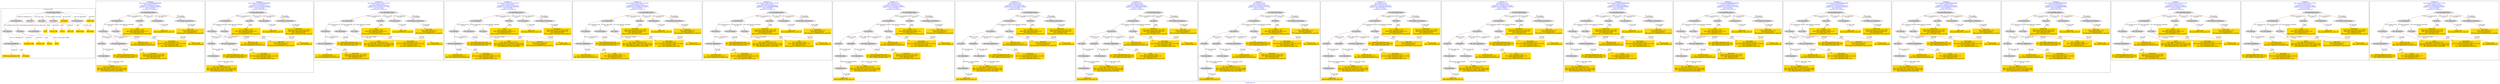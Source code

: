 digraph n0 {
fontcolor="blue"
remincross="true"
label="s29-gilcrease.csv"
subgraph cluster_0 {
label="1-correct model"
n2[style="filled",color="white",fillcolor="lightgray",label="E12_Production1"];
n3[style="filled",color="white",fillcolor="lightgray",label="E21_Person1"];
n4[style="filled",color="white",fillcolor="lightgray",label="E55_Type3"];
n5[style="filled",color="white",fillcolor="lightgray",label="E52_Time-Span1"];
n6[style="filled",color="white",fillcolor="lightgray",label="E82_Actor_Appellation1"];
n7[shape="plaintext",style="filled",fillcolor="gold",label="Attribution_URI"];
n8[style="filled",color="white",fillcolor="lightgray",label="E22_Man-Made_Object1"];
n9[style="filled",color="white",fillcolor="lightgray",label="E35_Title1"];
n10[style="filled",color="white",fillcolor="lightgray",label="E55_Type1"];
n11[style="filled",color="white",fillcolor="lightgray",label="E55_Type2"];
n12[shape="plaintext",style="filled",fillcolor="gold",label="Description"];
n13[style="filled",color="white",fillcolor="lightgray",label="E54_Dimension1"];
n14[shape="plaintext",style="filled",fillcolor="gold",label="Object_URI"];
n15[shape="plaintext",style="filled",fillcolor="gold",label="Title"];
n16[shape="plaintext",style="filled",fillcolor="gold",label="Dated"];
n17[shape="plaintext",style="filled",fillcolor="gold",label="Dimensions"];
n18[shape="plaintext",style="filled",fillcolor="gold",label="Culture_URI"];
n19[shape="plaintext",style="filled",fillcolor="gold",label="Culture"];
n20[shape="plaintext",style="filled",fillcolor="gold",label="Type_URI"];
n21[shape="plaintext",style="filled",fillcolor="gold",label="Object Name"];
n22[shape="plaintext",style="filled",fillcolor="gold",label="Medium_URI"];
n23[shape="plaintext",style="filled",fillcolor="gold",label="Medium"];
n24[shape="plaintext",style="filled",fillcolor="gold",label="Attribution_Appellation_URI"];
n25[shape="plaintext",style="filled",fillcolor="gold",label="Attribution"];
}
subgraph cluster_1 {
label="candidate 0\nlink coherence:0.8888888888888888\nnode coherence:0.875\nconfidence:0.5916445551169621\nmapping score:0.5259185554093578\ncost:216.010002\n-precision:0.56-recall:0.43"
n27[style="filled",color="white",fillcolor="lightgray",label="E12_Production1"];
n28[style="filled",color="white",fillcolor="lightgray",label="E21_Person1"];
n29[style="filled",color="white",fillcolor="lightgray",label="E55_Type1"];
n30[style="filled",color="white",fillcolor="lightgray",label="E67_Birth1"];
n31[style="filled",color="white",fillcolor="lightgray",label="E82_Actor_Appellation1"];
n32[style="filled",color="white",fillcolor="lightgray",label="E22_Man-Made_Object1"];
n33[style="filled",color="white",fillcolor="lightgray",label="E35_Title1"];
n34[style="filled",color="white",fillcolor="lightgray",label="E54_Dimension1"];
n35[style="filled",color="white",fillcolor="lightgray",label="E52_Time-Span1"];
n36[style="filled",color="white",fillcolor="lightgray",label="E29_Design_or_Procedure1"];
n37[shape="plaintext",style="filled",fillcolor="gold",label="Attribution_Appellation_URI\n[E82_Actor_Appellation,classLink,0.896]\n[E21_Person,classLink,0.104]"];
n38[shape="plaintext",style="filled",fillcolor="gold",label="Description\n[E55_Type,label,0.434]\n[E29_Design_or_Procedure,P3_has_note,0.434]\n[E35_Title,label,0.094]\n[E82_Actor_Appellation,label,0.039]"];
n39[shape="plaintext",style="filled",fillcolor="gold",label="Title\n[E35_Title,label,0.799]\n[E82_Actor_Appellation,label,0.175]\n[E55_Type,label,0.013]\n[E29_Design_or_Procedure,P3_has_note,0.013]"];
n40[shape="plaintext",style="filled",fillcolor="gold",label="Attribution_URI\n[E21_Person,classLink,0.571]\n[E82_Actor_Appellation,classLink,0.429]"];
n41[shape="plaintext",style="filled",fillcolor="gold",label="Culture_URI\n[E55_Type,classLink,1.0]"];
n42[shape="plaintext",style="filled",fillcolor="gold",label="Dated\n[E52_Time-Span,label,0.414]\n[E52_Time-Span,P82_at_some_time_within,0.395]\n[E52_Time-Span,P82a_begin_of_the_begin,0.146]\n[E54_Dimension,P3_has_note,0.045]"];
n43[shape="plaintext",style="filled",fillcolor="gold",label="Dimensions\n[E54_Dimension,P3_has_note,0.769]\n[E82_Actor_Appellation,label,0.23]\n[E35_Title,label,0.001]\n[E29_Design_or_Procedure,P3_has_note,0.0]"];
n44[shape="plaintext",style="filled",fillcolor="gold",label="Object_URI\n[E54_Dimension,P3_has_note,1.0]"];
n45[shape="plaintext",style="filled",fillcolor="gold",label="Type_URI\n[E55_Type,classLink,1.0]\n[E55_Type,label,0.0]\n[E29_Design_or_Procedure,P3_has_note,0.0]"];
}
subgraph cluster_2 {
label="candidate 1\nlink coherence:0.8888888888888888\nnode coherence:0.875\nconfidence:0.5222749465114657\nmapping score:0.5027953525408589\ncost:216.010002\n-precision:0.56-recall:0.43"
n47[style="filled",color="white",fillcolor="lightgray",label="E12_Production1"];
n48[style="filled",color="white",fillcolor="lightgray",label="E21_Person1"];
n49[style="filled",color="white",fillcolor="lightgray",label="E55_Type1"];
n50[style="filled",color="white",fillcolor="lightgray",label="E67_Birth1"];
n51[style="filled",color="white",fillcolor="lightgray",label="E82_Actor_Appellation1"];
n52[style="filled",color="white",fillcolor="lightgray",label="E22_Man-Made_Object1"];
n53[style="filled",color="white",fillcolor="lightgray",label="E35_Title1"];
n54[style="filled",color="white",fillcolor="lightgray",label="E54_Dimension1"];
n55[style="filled",color="white",fillcolor="lightgray",label="E52_Time-Span1"];
n56[style="filled",color="white",fillcolor="lightgray",label="E29_Design_or_Procedure1"];
n57[shape="plaintext",style="filled",fillcolor="gold",label="Attribution_Appellation_URI\n[E82_Actor_Appellation,classLink,0.896]\n[E21_Person,classLink,0.104]"];
n58[shape="plaintext",style="filled",fillcolor="gold",label="Title\n[E35_Title,label,0.799]\n[E82_Actor_Appellation,label,0.175]\n[E55_Type,label,0.013]\n[E29_Design_or_Procedure,P3_has_note,0.013]"];
n59[shape="plaintext",style="filled",fillcolor="gold",label="Type_URI\n[E55_Type,classLink,1.0]\n[E55_Type,label,0.0]\n[E29_Design_or_Procedure,P3_has_note,0.0]"];
n60[shape="plaintext",style="filled",fillcolor="gold",label="Attribution_URI\n[E21_Person,classLink,0.571]\n[E82_Actor_Appellation,classLink,0.429]"];
n61[shape="plaintext",style="filled",fillcolor="gold",label="Culture_URI\n[E55_Type,classLink,1.0]"];
n62[shape="plaintext",style="filled",fillcolor="gold",label="Dated\n[E52_Time-Span,label,0.414]\n[E52_Time-Span,P82_at_some_time_within,0.395]\n[E52_Time-Span,P82a_begin_of_the_begin,0.146]\n[E54_Dimension,P3_has_note,0.045]"];
n63[shape="plaintext",style="filled",fillcolor="gold",label="Description\n[E55_Type,label,0.434]\n[E29_Design_or_Procedure,P3_has_note,0.434]\n[E35_Title,label,0.094]\n[E82_Actor_Appellation,label,0.039]"];
n64[shape="plaintext",style="filled",fillcolor="gold",label="Object_URI\n[E54_Dimension,P3_has_note,1.0]"];
n65[shape="plaintext",style="filled",fillcolor="gold",label="Dimensions\n[E54_Dimension,P3_has_note,0.769]\n[E82_Actor_Appellation,label,0.23]\n[E35_Title,label,0.001]\n[E29_Design_or_Procedure,P3_has_note,0.0]"];
}
subgraph cluster_3 {
label="candidate 10\nlink coherence:0.8823529411764706\nnode coherence:0.875\nconfidence:0.4876910102082589\nmapping score:0.4912673737731234\ncost:215.010002\n-precision:0.53-recall:0.39"
n67[style="filled",color="white",fillcolor="lightgray",label="E12_Production1"];
n68[style="filled",color="white",fillcolor="lightgray",label="E21_Person1"];
n69[style="filled",color="white",fillcolor="lightgray",label="E52_Time-Span2"];
n70[style="filled",color="white",fillcolor="lightgray",label="E55_Type1"];
n71[style="filled",color="white",fillcolor="lightgray",label="E82_Actor_Appellation1"];
n72[style="filled",color="white",fillcolor="lightgray",label="E22_Man-Made_Object1"];
n73[style="filled",color="white",fillcolor="lightgray",label="E35_Title1"];
n74[style="filled",color="white",fillcolor="lightgray",label="E54_Dimension1"];
n75[style="filled",color="white",fillcolor="lightgray",label="E29_Design_or_Procedure1"];
n76[shape="plaintext",style="filled",fillcolor="gold",label="Attribution_URI\n[E21_Person,classLink,0.571]\n[E82_Actor_Appellation,classLink,0.429]"];
n77[shape="plaintext",style="filled",fillcolor="gold",label="Description\n[E55_Type,label,0.434]\n[E29_Design_or_Procedure,P3_has_note,0.434]\n[E35_Title,label,0.094]\n[E82_Actor_Appellation,label,0.039]"];
n78[shape="plaintext",style="filled",fillcolor="gold",label="Title\n[E35_Title,label,0.799]\n[E82_Actor_Appellation,label,0.175]\n[E55_Type,label,0.013]\n[E29_Design_or_Procedure,P3_has_note,0.013]"];
n79[shape="plaintext",style="filled",fillcolor="gold",label="Attribution_Appellation_URI\n[E82_Actor_Appellation,classLink,0.896]\n[E21_Person,classLink,0.104]"];
n80[shape="plaintext",style="filled",fillcolor="gold",label="Dated\n[E52_Time-Span,label,0.414]\n[E52_Time-Span,P82_at_some_time_within,0.395]\n[E52_Time-Span,P82a_begin_of_the_begin,0.146]\n[E54_Dimension,P3_has_note,0.045]"];
n81[shape="plaintext",style="filled",fillcolor="gold",label="Culture_URI\n[E55_Type,classLink,1.0]"];
n82[shape="plaintext",style="filled",fillcolor="gold",label="Dimensions\n[E54_Dimension,P3_has_note,0.769]\n[E82_Actor_Appellation,label,0.23]\n[E35_Title,label,0.001]\n[E29_Design_or_Procedure,P3_has_note,0.0]"];
n83[shape="plaintext",style="filled",fillcolor="gold",label="Object_URI\n[E54_Dimension,P3_has_note,1.0]"];
n84[shape="plaintext",style="filled",fillcolor="gold",label="Type_URI\n[E55_Type,classLink,1.0]\n[E55_Type,label,0.0]\n[E29_Design_or_Procedure,P3_has_note,0.0]"];
}
subgraph cluster_4 {
label="candidate 11\nlink coherence:0.8823529411764706\nnode coherence:0.875\nconfidence:0.41832140160276254\nmapping score:0.46814417090462457\ncost:215.010002\n-precision:0.53-recall:0.39"
n86[style="filled",color="white",fillcolor="lightgray",label="E12_Production1"];
n87[style="filled",color="white",fillcolor="lightgray",label="E21_Person1"];
n88[style="filled",color="white",fillcolor="lightgray",label="E52_Time-Span2"];
n89[style="filled",color="white",fillcolor="lightgray",label="E55_Type1"];
n90[style="filled",color="white",fillcolor="lightgray",label="E82_Actor_Appellation1"];
n91[style="filled",color="white",fillcolor="lightgray",label="E22_Man-Made_Object1"];
n92[style="filled",color="white",fillcolor="lightgray",label="E35_Title1"];
n93[style="filled",color="white",fillcolor="lightgray",label="E54_Dimension1"];
n94[style="filled",color="white",fillcolor="lightgray",label="E29_Design_or_Procedure1"];
n95[shape="plaintext",style="filled",fillcolor="gold",label="Attribution_URI\n[E21_Person,classLink,0.571]\n[E82_Actor_Appellation,classLink,0.429]"];
n96[shape="plaintext",style="filled",fillcolor="gold",label="Title\n[E35_Title,label,0.799]\n[E82_Actor_Appellation,label,0.175]\n[E55_Type,label,0.013]\n[E29_Design_or_Procedure,P3_has_note,0.013]"];
n97[shape="plaintext",style="filled",fillcolor="gold",label="Type_URI\n[E55_Type,classLink,1.0]\n[E55_Type,label,0.0]\n[E29_Design_or_Procedure,P3_has_note,0.0]"];
n98[shape="plaintext",style="filled",fillcolor="gold",label="Attribution_Appellation_URI\n[E82_Actor_Appellation,classLink,0.896]\n[E21_Person,classLink,0.104]"];
n99[shape="plaintext",style="filled",fillcolor="gold",label="Dated\n[E52_Time-Span,label,0.414]\n[E52_Time-Span,P82_at_some_time_within,0.395]\n[E52_Time-Span,P82a_begin_of_the_begin,0.146]\n[E54_Dimension,P3_has_note,0.045]"];
n100[shape="plaintext",style="filled",fillcolor="gold",label="Culture_URI\n[E55_Type,classLink,1.0]"];
n101[shape="plaintext",style="filled",fillcolor="gold",label="Description\n[E55_Type,label,0.434]\n[E29_Design_or_Procedure,P3_has_note,0.434]\n[E35_Title,label,0.094]\n[E82_Actor_Appellation,label,0.039]"];
n102[shape="plaintext",style="filled",fillcolor="gold",label="Object_URI\n[E54_Dimension,P3_has_note,1.0]"];
n103[shape="plaintext",style="filled",fillcolor="gold",label="Dimensions\n[E54_Dimension,P3_has_note,0.769]\n[E82_Actor_Appellation,label,0.23]\n[E35_Title,label,0.001]\n[E29_Design_or_Procedure,P3_has_note,0.0]"];
}
subgraph cluster_5 {
label="candidate 12\nlink coherence:0.8823529411764706\nnode coherence:0.875\nconfidence:0.39294411459218853\nmapping score:0.45968507523443325\ncost:215.010002\n-precision:0.47-recall:0.35"
n105[style="filled",color="white",fillcolor="lightgray",label="E12_Production1"];
n106[style="filled",color="white",fillcolor="lightgray",label="E21_Person1"];
n107[style="filled",color="white",fillcolor="lightgray",label="E52_Time-Span2"];
n108[style="filled",color="white",fillcolor="lightgray",label="E55_Type1"];
n109[style="filled",color="white",fillcolor="lightgray",label="E82_Actor_Appellation1"];
n110[style="filled",color="white",fillcolor="lightgray",label="E22_Man-Made_Object1"];
n111[style="filled",color="white",fillcolor="lightgray",label="E35_Title1"];
n112[style="filled",color="white",fillcolor="lightgray",label="E54_Dimension1"];
n113[style="filled",color="white",fillcolor="lightgray",label="E29_Design_or_Procedure1"];
n114[shape="plaintext",style="filled",fillcolor="gold",label="Attribution_URI\n[E21_Person,classLink,0.571]\n[E82_Actor_Appellation,classLink,0.429]"];
n115[shape="plaintext",style="filled",fillcolor="gold",label="Description\n[E55_Type,label,0.434]\n[E29_Design_or_Procedure,P3_has_note,0.434]\n[E35_Title,label,0.094]\n[E82_Actor_Appellation,label,0.039]"];
n116[shape="plaintext",style="filled",fillcolor="gold",label="Dimensions\n[E54_Dimension,P3_has_note,0.769]\n[E82_Actor_Appellation,label,0.23]\n[E35_Title,label,0.001]\n[E29_Design_or_Procedure,P3_has_note,0.0]"];
n117[shape="plaintext",style="filled",fillcolor="gold",label="Attribution_Appellation_URI\n[E82_Actor_Appellation,classLink,0.896]\n[E21_Person,classLink,0.104]"];
n118[shape="plaintext",style="filled",fillcolor="gold",label="Dated\n[E52_Time-Span,label,0.414]\n[E52_Time-Span,P82_at_some_time_within,0.395]\n[E52_Time-Span,P82a_begin_of_the_begin,0.146]\n[E54_Dimension,P3_has_note,0.045]"];
n119[shape="plaintext",style="filled",fillcolor="gold",label="Culture_URI\n[E55_Type,classLink,1.0]"];
n120[shape="plaintext",style="filled",fillcolor="gold",label="Title\n[E35_Title,label,0.799]\n[E82_Actor_Appellation,label,0.175]\n[E55_Type,label,0.013]\n[E29_Design_or_Procedure,P3_has_note,0.013]"];
n121[shape="plaintext",style="filled",fillcolor="gold",label="Object_URI\n[E54_Dimension,P3_has_note,1.0]"];
n122[shape="plaintext",style="filled",fillcolor="gold",label="Type_URI\n[E55_Type,classLink,1.0]\n[E55_Type,label,0.0]\n[E29_Design_or_Procedure,P3_has_note,0.0]"];
}
subgraph cluster_6 {
label="candidate 13\nlink coherence:0.8823529411764706\nnode coherence:0.875\nconfidence:0.33115795588246844\nmapping score:0.4390896889978599\ncost:215.010002\n-precision:0.47-recall:0.35"
n124[style="filled",color="white",fillcolor="lightgray",label="E12_Production1"];
n125[style="filled",color="white",fillcolor="lightgray",label="E21_Person1"];
n126[style="filled",color="white",fillcolor="lightgray",label="E52_Time-Span2"];
n127[style="filled",color="white",fillcolor="lightgray",label="E55_Type1"];
n128[style="filled",color="white",fillcolor="lightgray",label="E82_Actor_Appellation1"];
n129[style="filled",color="white",fillcolor="lightgray",label="E22_Man-Made_Object1"];
n130[style="filled",color="white",fillcolor="lightgray",label="E35_Title1"];
n131[style="filled",color="white",fillcolor="lightgray",label="E54_Dimension1"];
n132[style="filled",color="white",fillcolor="lightgray",label="E29_Design_or_Procedure1"];
n133[shape="plaintext",style="filled",fillcolor="gold",label="Attribution_URI\n[E21_Person,classLink,0.571]\n[E82_Actor_Appellation,classLink,0.429]"];
n134[shape="plaintext",style="filled",fillcolor="gold",label="Title\n[E35_Title,label,0.799]\n[E82_Actor_Appellation,label,0.175]\n[E55_Type,label,0.013]\n[E29_Design_or_Procedure,P3_has_note,0.013]"];
n135[shape="plaintext",style="filled",fillcolor="gold",label="Dimensions\n[E54_Dimension,P3_has_note,0.769]\n[E82_Actor_Appellation,label,0.23]\n[E35_Title,label,0.001]\n[E29_Design_or_Procedure,P3_has_note,0.0]"];
n136[shape="plaintext",style="filled",fillcolor="gold",label="Attribution_Appellation_URI\n[E82_Actor_Appellation,classLink,0.896]\n[E21_Person,classLink,0.104]"];
n137[shape="plaintext",style="filled",fillcolor="gold",label="Dated\n[E52_Time-Span,label,0.414]\n[E52_Time-Span,P82_at_some_time_within,0.395]\n[E52_Time-Span,P82a_begin_of_the_begin,0.146]\n[E54_Dimension,P3_has_note,0.045]"];
n138[shape="plaintext",style="filled",fillcolor="gold",label="Culture_URI\n[E55_Type,classLink,1.0]"];
n139[shape="plaintext",style="filled",fillcolor="gold",label="Description\n[E55_Type,label,0.434]\n[E29_Design_or_Procedure,P3_has_note,0.434]\n[E35_Title,label,0.094]\n[E82_Actor_Appellation,label,0.039]"];
n140[shape="plaintext",style="filled",fillcolor="gold",label="Object_URI\n[E54_Dimension,P3_has_note,1.0]"];
n141[shape="plaintext",style="filled",fillcolor="gold",label="Type_URI\n[E55_Type,classLink,1.0]\n[E55_Type,label,0.0]\n[E29_Design_or_Procedure,P3_has_note,0.0]"];
}
subgraph cluster_7 {
label="candidate 14\nlink coherence:0.85\nnode coherence:0.875\nconfidence:0.5916445551169621\nmapping score:0.5259185554093578\ncost:317.010002\n-precision:0.45-recall:0.39"
n143[style="filled",color="white",fillcolor="lightgray",label="E12_Production1"];
n144[style="filled",color="white",fillcolor="lightgray",label="E21_Person1"];
n145[style="filled",color="white",fillcolor="lightgray",label="E55_Type1"];
n146[style="filled",color="white",fillcolor="lightgray",label="E67_Birth1"];
n147[style="filled",color="white",fillcolor="lightgray",label="E69_Death1"];
n148[style="filled",color="white",fillcolor="lightgray",label="E82_Actor_Appellation1"];
n149[style="filled",color="white",fillcolor="lightgray",label="E22_Man-Made_Object1"];
n150[style="filled",color="white",fillcolor="lightgray",label="E35_Title1"];
n151[style="filled",color="white",fillcolor="lightgray",label="E52_Time-Span1"];
n152[style="filled",color="white",fillcolor="lightgray",label="E52_Time-Span3"];
n153[style="filled",color="white",fillcolor="lightgray",label="E29_Design_or_Procedure1"];
n154[style="filled",color="white",fillcolor="lightgray",label="E54_Dimension1"];
n155[shape="plaintext",style="filled",fillcolor="gold",label="Attribution_Appellation_URI\n[E82_Actor_Appellation,classLink,0.896]\n[E21_Person,classLink,0.104]"];
n156[shape="plaintext",style="filled",fillcolor="gold",label="Description\n[E55_Type,label,0.434]\n[E29_Design_or_Procedure,P3_has_note,0.434]\n[E35_Title,label,0.094]\n[E82_Actor_Appellation,label,0.039]"];
n157[shape="plaintext",style="filled",fillcolor="gold",label="Title\n[E35_Title,label,0.799]\n[E82_Actor_Appellation,label,0.175]\n[E55_Type,label,0.013]\n[E29_Design_or_Procedure,P3_has_note,0.013]"];
n158[shape="plaintext",style="filled",fillcolor="gold",label="Attribution_URI\n[E21_Person,classLink,0.571]\n[E82_Actor_Appellation,classLink,0.429]"];
n159[shape="plaintext",style="filled",fillcolor="gold",label="Culture_URI\n[E55_Type,classLink,1.0]"];
n160[shape="plaintext",style="filled",fillcolor="gold",label="Dated\n[E52_Time-Span,label,0.414]\n[E52_Time-Span,P82_at_some_time_within,0.395]\n[E52_Time-Span,P82a_begin_of_the_begin,0.146]\n[E54_Dimension,P3_has_note,0.045]"];
n161[shape="plaintext",style="filled",fillcolor="gold",label="Dimensions\n[E54_Dimension,P3_has_note,0.769]\n[E82_Actor_Appellation,label,0.23]\n[E35_Title,label,0.001]\n[E29_Design_or_Procedure,P3_has_note,0.0]"];
n162[shape="plaintext",style="filled",fillcolor="gold",label="Object_URI\n[E54_Dimension,P3_has_note,1.0]"];
n163[shape="plaintext",style="filled",fillcolor="gold",label="Type_URI\n[E55_Type,classLink,1.0]\n[E55_Type,label,0.0]\n[E29_Design_or_Procedure,P3_has_note,0.0]"];
}
subgraph cluster_8 {
label="candidate 15\nlink coherence:0.85\nnode coherence:0.875\nconfidence:0.5222749465114657\nmapping score:0.5027953525408589\ncost:317.010002\n-precision:0.45-recall:0.39"
n165[style="filled",color="white",fillcolor="lightgray",label="E12_Production1"];
n166[style="filled",color="white",fillcolor="lightgray",label="E21_Person1"];
n167[style="filled",color="white",fillcolor="lightgray",label="E55_Type1"];
n168[style="filled",color="white",fillcolor="lightgray",label="E67_Birth1"];
n169[style="filled",color="white",fillcolor="lightgray",label="E69_Death1"];
n170[style="filled",color="white",fillcolor="lightgray",label="E82_Actor_Appellation1"];
n171[style="filled",color="white",fillcolor="lightgray",label="E22_Man-Made_Object1"];
n172[style="filled",color="white",fillcolor="lightgray",label="E35_Title1"];
n173[style="filled",color="white",fillcolor="lightgray",label="E52_Time-Span1"];
n174[style="filled",color="white",fillcolor="lightgray",label="E52_Time-Span3"];
n175[style="filled",color="white",fillcolor="lightgray",label="E29_Design_or_Procedure1"];
n176[style="filled",color="white",fillcolor="lightgray",label="E54_Dimension1"];
n177[shape="plaintext",style="filled",fillcolor="gold",label="Attribution_Appellation_URI\n[E82_Actor_Appellation,classLink,0.896]\n[E21_Person,classLink,0.104]"];
n178[shape="plaintext",style="filled",fillcolor="gold",label="Title\n[E35_Title,label,0.799]\n[E82_Actor_Appellation,label,0.175]\n[E55_Type,label,0.013]\n[E29_Design_or_Procedure,P3_has_note,0.013]"];
n179[shape="plaintext",style="filled",fillcolor="gold",label="Type_URI\n[E55_Type,classLink,1.0]\n[E55_Type,label,0.0]\n[E29_Design_or_Procedure,P3_has_note,0.0]"];
n180[shape="plaintext",style="filled",fillcolor="gold",label="Attribution_URI\n[E21_Person,classLink,0.571]\n[E82_Actor_Appellation,classLink,0.429]"];
n181[shape="plaintext",style="filled",fillcolor="gold",label="Culture_URI\n[E55_Type,classLink,1.0]"];
n182[shape="plaintext",style="filled",fillcolor="gold",label="Dated\n[E52_Time-Span,label,0.414]\n[E52_Time-Span,P82_at_some_time_within,0.395]\n[E52_Time-Span,P82a_begin_of_the_begin,0.146]\n[E54_Dimension,P3_has_note,0.045]"];
n183[shape="plaintext",style="filled",fillcolor="gold",label="Description\n[E55_Type,label,0.434]\n[E29_Design_or_Procedure,P3_has_note,0.434]\n[E35_Title,label,0.094]\n[E82_Actor_Appellation,label,0.039]"];
n184[shape="plaintext",style="filled",fillcolor="gold",label="Object_URI\n[E54_Dimension,P3_has_note,1.0]"];
n185[shape="plaintext",style="filled",fillcolor="gold",label="Dimensions\n[E54_Dimension,P3_has_note,0.769]\n[E82_Actor_Appellation,label,0.23]\n[E35_Title,label,0.001]\n[E29_Design_or_Procedure,P3_has_note,0.0]"];
}
subgraph cluster_9 {
label="candidate 16\nlink coherence:0.85\nnode coherence:0.875\nconfidence:0.4968976595008917\nmapping score:0.4943362568706677\ncost:317.010002\n-precision:0.4-recall:0.35"
n187[style="filled",color="white",fillcolor="lightgray",label="E12_Production1"];
n188[style="filled",color="white",fillcolor="lightgray",label="E21_Person1"];
n189[style="filled",color="white",fillcolor="lightgray",label="E55_Type1"];
n190[style="filled",color="white",fillcolor="lightgray",label="E67_Birth1"];
n191[style="filled",color="white",fillcolor="lightgray",label="E69_Death1"];
n192[style="filled",color="white",fillcolor="lightgray",label="E82_Actor_Appellation1"];
n193[style="filled",color="white",fillcolor="lightgray",label="E22_Man-Made_Object1"];
n194[style="filled",color="white",fillcolor="lightgray",label="E35_Title1"];
n195[style="filled",color="white",fillcolor="lightgray",label="E52_Time-Span1"];
n196[style="filled",color="white",fillcolor="lightgray",label="E52_Time-Span3"];
n197[style="filled",color="white",fillcolor="lightgray",label="E29_Design_or_Procedure1"];
n198[style="filled",color="white",fillcolor="lightgray",label="E54_Dimension1"];
n199[shape="plaintext",style="filled",fillcolor="gold",label="Attribution_Appellation_URI\n[E82_Actor_Appellation,classLink,0.896]\n[E21_Person,classLink,0.104]"];
n200[shape="plaintext",style="filled",fillcolor="gold",label="Description\n[E55_Type,label,0.434]\n[E29_Design_or_Procedure,P3_has_note,0.434]\n[E35_Title,label,0.094]\n[E82_Actor_Appellation,label,0.039]"];
n201[shape="plaintext",style="filled",fillcolor="gold",label="Dimensions\n[E54_Dimension,P3_has_note,0.769]\n[E82_Actor_Appellation,label,0.23]\n[E35_Title,label,0.001]\n[E29_Design_or_Procedure,P3_has_note,0.0]"];
n202[shape="plaintext",style="filled",fillcolor="gold",label="Attribution_URI\n[E21_Person,classLink,0.571]\n[E82_Actor_Appellation,classLink,0.429]"];
n203[shape="plaintext",style="filled",fillcolor="gold",label="Culture_URI\n[E55_Type,classLink,1.0]"];
n204[shape="plaintext",style="filled",fillcolor="gold",label="Dated\n[E52_Time-Span,label,0.414]\n[E52_Time-Span,P82_at_some_time_within,0.395]\n[E52_Time-Span,P82a_begin_of_the_begin,0.146]\n[E54_Dimension,P3_has_note,0.045]"];
n205[shape="plaintext",style="filled",fillcolor="gold",label="Title\n[E35_Title,label,0.799]\n[E82_Actor_Appellation,label,0.175]\n[E55_Type,label,0.013]\n[E29_Design_or_Procedure,P3_has_note,0.013]"];
n206[shape="plaintext",style="filled",fillcolor="gold",label="Object_URI\n[E54_Dimension,P3_has_note,1.0]"];
n207[shape="plaintext",style="filled",fillcolor="gold",label="Type_URI\n[E55_Type,classLink,1.0]\n[E55_Type,label,0.0]\n[E29_Design_or_Procedure,P3_has_note,0.0]"];
}
subgraph cluster_10 {
label="candidate 17\nlink coherence:0.85\nnode coherence:0.875\nconfidence:0.4876910102082589\nmapping score:0.4912673737731234\ncost:317.010002\n-precision:0.35-recall:0.3"
n209[style="filled",color="white",fillcolor="lightgray",label="E12_Production1"];
n210[style="filled",color="white",fillcolor="lightgray",label="E21_Person1"];
n211[style="filled",color="white",fillcolor="lightgray",label="E55_Type1"];
n212[style="filled",color="white",fillcolor="lightgray",label="E67_Birth1"];
n213[style="filled",color="white",fillcolor="lightgray",label="E69_Death1"];
n214[style="filled",color="white",fillcolor="lightgray",label="E82_Actor_Appellation1"];
n215[style="filled",color="white",fillcolor="lightgray",label="E22_Man-Made_Object1"];
n216[style="filled",color="white",fillcolor="lightgray",label="E35_Title1"];
n217[style="filled",color="white",fillcolor="lightgray",label="E52_Time-Span1"];
n218[style="filled",color="white",fillcolor="lightgray",label="E52_Time-Span3"];
n219[style="filled",color="white",fillcolor="lightgray",label="E29_Design_or_Procedure1"];
n220[style="filled",color="white",fillcolor="lightgray",label="E54_Dimension1"];
n221[shape="plaintext",style="filled",fillcolor="gold",label="Attribution_URI\n[E21_Person,classLink,0.571]\n[E82_Actor_Appellation,classLink,0.429]"];
n222[shape="plaintext",style="filled",fillcolor="gold",label="Description\n[E55_Type,label,0.434]\n[E29_Design_or_Procedure,P3_has_note,0.434]\n[E35_Title,label,0.094]\n[E82_Actor_Appellation,label,0.039]"];
n223[shape="plaintext",style="filled",fillcolor="gold",label="Title\n[E35_Title,label,0.799]\n[E82_Actor_Appellation,label,0.175]\n[E55_Type,label,0.013]\n[E29_Design_or_Procedure,P3_has_note,0.013]"];
n224[shape="plaintext",style="filled",fillcolor="gold",label="Attribution_Appellation_URI\n[E82_Actor_Appellation,classLink,0.896]\n[E21_Person,classLink,0.104]"];
n225[shape="plaintext",style="filled",fillcolor="gold",label="Culture_URI\n[E55_Type,classLink,1.0]"];
n226[shape="plaintext",style="filled",fillcolor="gold",label="Dated\n[E52_Time-Span,label,0.414]\n[E52_Time-Span,P82_at_some_time_within,0.395]\n[E52_Time-Span,P82a_begin_of_the_begin,0.146]\n[E54_Dimension,P3_has_note,0.045]"];
n227[shape="plaintext",style="filled",fillcolor="gold",label="Dimensions\n[E54_Dimension,P3_has_note,0.769]\n[E82_Actor_Appellation,label,0.23]\n[E35_Title,label,0.001]\n[E29_Design_or_Procedure,P3_has_note,0.0]"];
n228[shape="plaintext",style="filled",fillcolor="gold",label="Object_URI\n[E54_Dimension,P3_has_note,1.0]"];
n229[shape="plaintext",style="filled",fillcolor="gold",label="Type_URI\n[E55_Type,classLink,1.0]\n[E55_Type,label,0.0]\n[E29_Design_or_Procedure,P3_has_note,0.0]"];
}
subgraph cluster_11 {
label="candidate 18\nlink coherence:0.85\nnode coherence:0.875\nconfidence:0.41832140160276254\nmapping score:0.46814417090462457\ncost:317.010002\n-precision:0.35-recall:0.3"
n231[style="filled",color="white",fillcolor="lightgray",label="E12_Production1"];
n232[style="filled",color="white",fillcolor="lightgray",label="E21_Person1"];
n233[style="filled",color="white",fillcolor="lightgray",label="E55_Type1"];
n234[style="filled",color="white",fillcolor="lightgray",label="E67_Birth1"];
n235[style="filled",color="white",fillcolor="lightgray",label="E69_Death1"];
n236[style="filled",color="white",fillcolor="lightgray",label="E82_Actor_Appellation1"];
n237[style="filled",color="white",fillcolor="lightgray",label="E22_Man-Made_Object1"];
n238[style="filled",color="white",fillcolor="lightgray",label="E35_Title1"];
n239[style="filled",color="white",fillcolor="lightgray",label="E52_Time-Span1"];
n240[style="filled",color="white",fillcolor="lightgray",label="E52_Time-Span3"];
n241[style="filled",color="white",fillcolor="lightgray",label="E29_Design_or_Procedure1"];
n242[style="filled",color="white",fillcolor="lightgray",label="E54_Dimension1"];
n243[shape="plaintext",style="filled",fillcolor="gold",label="Attribution_URI\n[E21_Person,classLink,0.571]\n[E82_Actor_Appellation,classLink,0.429]"];
n244[shape="plaintext",style="filled",fillcolor="gold",label="Title\n[E35_Title,label,0.799]\n[E82_Actor_Appellation,label,0.175]\n[E55_Type,label,0.013]\n[E29_Design_or_Procedure,P3_has_note,0.013]"];
n245[shape="plaintext",style="filled",fillcolor="gold",label="Type_URI\n[E55_Type,classLink,1.0]\n[E55_Type,label,0.0]\n[E29_Design_or_Procedure,P3_has_note,0.0]"];
n246[shape="plaintext",style="filled",fillcolor="gold",label="Attribution_Appellation_URI\n[E82_Actor_Appellation,classLink,0.896]\n[E21_Person,classLink,0.104]"];
n247[shape="plaintext",style="filled",fillcolor="gold",label="Culture_URI\n[E55_Type,classLink,1.0]"];
n248[shape="plaintext",style="filled",fillcolor="gold",label="Dated\n[E52_Time-Span,label,0.414]\n[E52_Time-Span,P82_at_some_time_within,0.395]\n[E52_Time-Span,P82a_begin_of_the_begin,0.146]\n[E54_Dimension,P3_has_note,0.045]"];
n249[shape="plaintext",style="filled",fillcolor="gold",label="Description\n[E55_Type,label,0.434]\n[E29_Design_or_Procedure,P3_has_note,0.434]\n[E35_Title,label,0.094]\n[E82_Actor_Appellation,label,0.039]"];
n250[shape="plaintext",style="filled",fillcolor="gold",label="Object_URI\n[E54_Dimension,P3_has_note,1.0]"];
n251[shape="plaintext",style="filled",fillcolor="gold",label="Dimensions\n[E54_Dimension,P3_has_note,0.769]\n[E82_Actor_Appellation,label,0.23]\n[E35_Title,label,0.001]\n[E29_Design_or_Procedure,P3_has_note,0.0]"];
}
subgraph cluster_12 {
label="candidate 19\nlink coherence:0.85\nnode coherence:0.875\nconfidence:0.39294411459218853\nmapping score:0.45968507523443325\ncost:317.010002\n-precision:0.3-recall:0.26"
n253[style="filled",color="white",fillcolor="lightgray",label="E12_Production1"];
n254[style="filled",color="white",fillcolor="lightgray",label="E21_Person1"];
n255[style="filled",color="white",fillcolor="lightgray",label="E55_Type1"];
n256[style="filled",color="white",fillcolor="lightgray",label="E67_Birth1"];
n257[style="filled",color="white",fillcolor="lightgray",label="E69_Death1"];
n258[style="filled",color="white",fillcolor="lightgray",label="E82_Actor_Appellation1"];
n259[style="filled",color="white",fillcolor="lightgray",label="E22_Man-Made_Object1"];
n260[style="filled",color="white",fillcolor="lightgray",label="E35_Title1"];
n261[style="filled",color="white",fillcolor="lightgray",label="E52_Time-Span1"];
n262[style="filled",color="white",fillcolor="lightgray",label="E52_Time-Span3"];
n263[style="filled",color="white",fillcolor="lightgray",label="E29_Design_or_Procedure1"];
n264[style="filled",color="white",fillcolor="lightgray",label="E54_Dimension1"];
n265[shape="plaintext",style="filled",fillcolor="gold",label="Attribution_URI\n[E21_Person,classLink,0.571]\n[E82_Actor_Appellation,classLink,0.429]"];
n266[shape="plaintext",style="filled",fillcolor="gold",label="Description\n[E55_Type,label,0.434]\n[E29_Design_or_Procedure,P3_has_note,0.434]\n[E35_Title,label,0.094]\n[E82_Actor_Appellation,label,0.039]"];
n267[shape="plaintext",style="filled",fillcolor="gold",label="Dimensions\n[E54_Dimension,P3_has_note,0.769]\n[E82_Actor_Appellation,label,0.23]\n[E35_Title,label,0.001]\n[E29_Design_or_Procedure,P3_has_note,0.0]"];
n268[shape="plaintext",style="filled",fillcolor="gold",label="Attribution_Appellation_URI\n[E82_Actor_Appellation,classLink,0.896]\n[E21_Person,classLink,0.104]"];
n269[shape="plaintext",style="filled",fillcolor="gold",label="Culture_URI\n[E55_Type,classLink,1.0]"];
n270[shape="plaintext",style="filled",fillcolor="gold",label="Dated\n[E52_Time-Span,label,0.414]\n[E52_Time-Span,P82_at_some_time_within,0.395]\n[E52_Time-Span,P82a_begin_of_the_begin,0.146]\n[E54_Dimension,P3_has_note,0.045]"];
n271[shape="plaintext",style="filled",fillcolor="gold",label="Title\n[E35_Title,label,0.799]\n[E82_Actor_Appellation,label,0.175]\n[E55_Type,label,0.013]\n[E29_Design_or_Procedure,P3_has_note,0.013]"];
n272[shape="plaintext",style="filled",fillcolor="gold",label="Object_URI\n[E54_Dimension,P3_has_note,1.0]"];
n273[shape="plaintext",style="filled",fillcolor="gold",label="Type_URI\n[E55_Type,classLink,1.0]\n[E55_Type,label,0.0]\n[E29_Design_or_Procedure,P3_has_note,0.0]"];
}
subgraph cluster_13 {
label="candidate 2\nlink coherence:0.8888888888888888\nnode coherence:0.875\nconfidence:0.4968976595008917\nmapping score:0.4943362568706677\ncost:216.010002\n-precision:0.5-recall:0.39"
n275[style="filled",color="white",fillcolor="lightgray",label="E12_Production1"];
n276[style="filled",color="white",fillcolor="lightgray",label="E21_Person1"];
n277[style="filled",color="white",fillcolor="lightgray",label="E55_Type1"];
n278[style="filled",color="white",fillcolor="lightgray",label="E67_Birth1"];
n279[style="filled",color="white",fillcolor="lightgray",label="E82_Actor_Appellation1"];
n280[style="filled",color="white",fillcolor="lightgray",label="E22_Man-Made_Object1"];
n281[style="filled",color="white",fillcolor="lightgray",label="E35_Title1"];
n282[style="filled",color="white",fillcolor="lightgray",label="E54_Dimension1"];
n283[style="filled",color="white",fillcolor="lightgray",label="E52_Time-Span1"];
n284[style="filled",color="white",fillcolor="lightgray",label="E29_Design_or_Procedure1"];
n285[shape="plaintext",style="filled",fillcolor="gold",label="Attribution_Appellation_URI\n[E82_Actor_Appellation,classLink,0.896]\n[E21_Person,classLink,0.104]"];
n286[shape="plaintext",style="filled",fillcolor="gold",label="Description\n[E55_Type,label,0.434]\n[E29_Design_or_Procedure,P3_has_note,0.434]\n[E35_Title,label,0.094]\n[E82_Actor_Appellation,label,0.039]"];
n287[shape="plaintext",style="filled",fillcolor="gold",label="Dimensions\n[E54_Dimension,P3_has_note,0.769]\n[E82_Actor_Appellation,label,0.23]\n[E35_Title,label,0.001]\n[E29_Design_or_Procedure,P3_has_note,0.0]"];
n288[shape="plaintext",style="filled",fillcolor="gold",label="Attribution_URI\n[E21_Person,classLink,0.571]\n[E82_Actor_Appellation,classLink,0.429]"];
n289[shape="plaintext",style="filled",fillcolor="gold",label="Culture_URI\n[E55_Type,classLink,1.0]"];
n290[shape="plaintext",style="filled",fillcolor="gold",label="Dated\n[E52_Time-Span,label,0.414]\n[E52_Time-Span,P82_at_some_time_within,0.395]\n[E52_Time-Span,P82a_begin_of_the_begin,0.146]\n[E54_Dimension,P3_has_note,0.045]"];
n291[shape="plaintext",style="filled",fillcolor="gold",label="Title\n[E35_Title,label,0.799]\n[E82_Actor_Appellation,label,0.175]\n[E55_Type,label,0.013]\n[E29_Design_or_Procedure,P3_has_note,0.013]"];
n292[shape="plaintext",style="filled",fillcolor="gold",label="Object_URI\n[E54_Dimension,P3_has_note,1.0]"];
n293[shape="plaintext",style="filled",fillcolor="gold",label="Type_URI\n[E55_Type,classLink,1.0]\n[E55_Type,label,0.0]\n[E29_Design_or_Procedure,P3_has_note,0.0]"];
}
subgraph cluster_14 {
label="candidate 3\nlink coherence:0.8888888888888888\nnode coherence:0.875\nconfidence:0.4876910102082589\nmapping score:0.4912673737731234\ncost:216.010002\n-precision:0.44-recall:0.35"
n295[style="filled",color="white",fillcolor="lightgray",label="E12_Production1"];
n296[style="filled",color="white",fillcolor="lightgray",label="E21_Person1"];
n297[style="filled",color="white",fillcolor="lightgray",label="E55_Type1"];
n298[style="filled",color="white",fillcolor="lightgray",label="E67_Birth1"];
n299[style="filled",color="white",fillcolor="lightgray",label="E82_Actor_Appellation1"];
n300[style="filled",color="white",fillcolor="lightgray",label="E22_Man-Made_Object1"];
n301[style="filled",color="white",fillcolor="lightgray",label="E35_Title1"];
n302[style="filled",color="white",fillcolor="lightgray",label="E54_Dimension1"];
n303[style="filled",color="white",fillcolor="lightgray",label="E52_Time-Span1"];
n304[style="filled",color="white",fillcolor="lightgray",label="E29_Design_or_Procedure1"];
n305[shape="plaintext",style="filled",fillcolor="gold",label="Attribution_URI\n[E21_Person,classLink,0.571]\n[E82_Actor_Appellation,classLink,0.429]"];
n306[shape="plaintext",style="filled",fillcolor="gold",label="Description\n[E55_Type,label,0.434]\n[E29_Design_or_Procedure,P3_has_note,0.434]\n[E35_Title,label,0.094]\n[E82_Actor_Appellation,label,0.039]"];
n307[shape="plaintext",style="filled",fillcolor="gold",label="Title\n[E35_Title,label,0.799]\n[E82_Actor_Appellation,label,0.175]\n[E55_Type,label,0.013]\n[E29_Design_or_Procedure,P3_has_note,0.013]"];
n308[shape="plaintext",style="filled",fillcolor="gold",label="Attribution_Appellation_URI\n[E82_Actor_Appellation,classLink,0.896]\n[E21_Person,classLink,0.104]"];
n309[shape="plaintext",style="filled",fillcolor="gold",label="Culture_URI\n[E55_Type,classLink,1.0]"];
n310[shape="plaintext",style="filled",fillcolor="gold",label="Dated\n[E52_Time-Span,label,0.414]\n[E52_Time-Span,P82_at_some_time_within,0.395]\n[E52_Time-Span,P82a_begin_of_the_begin,0.146]\n[E54_Dimension,P3_has_note,0.045]"];
n311[shape="plaintext",style="filled",fillcolor="gold",label="Dimensions\n[E54_Dimension,P3_has_note,0.769]\n[E82_Actor_Appellation,label,0.23]\n[E35_Title,label,0.001]\n[E29_Design_or_Procedure,P3_has_note,0.0]"];
n312[shape="plaintext",style="filled",fillcolor="gold",label="Object_URI\n[E54_Dimension,P3_has_note,1.0]"];
n313[shape="plaintext",style="filled",fillcolor="gold",label="Type_URI\n[E55_Type,classLink,1.0]\n[E55_Type,label,0.0]\n[E29_Design_or_Procedure,P3_has_note,0.0]"];
}
subgraph cluster_15 {
label="candidate 4\nlink coherence:0.8888888888888888\nnode coherence:0.875\nconfidence:0.41832140160276254\nmapping score:0.46814417090462457\ncost:216.010002\n-precision:0.44-recall:0.35"
n315[style="filled",color="white",fillcolor="lightgray",label="E12_Production1"];
n316[style="filled",color="white",fillcolor="lightgray",label="E21_Person1"];
n317[style="filled",color="white",fillcolor="lightgray",label="E55_Type1"];
n318[style="filled",color="white",fillcolor="lightgray",label="E67_Birth1"];
n319[style="filled",color="white",fillcolor="lightgray",label="E82_Actor_Appellation1"];
n320[style="filled",color="white",fillcolor="lightgray",label="E22_Man-Made_Object1"];
n321[style="filled",color="white",fillcolor="lightgray",label="E35_Title1"];
n322[style="filled",color="white",fillcolor="lightgray",label="E54_Dimension1"];
n323[style="filled",color="white",fillcolor="lightgray",label="E52_Time-Span1"];
n324[style="filled",color="white",fillcolor="lightgray",label="E29_Design_or_Procedure1"];
n325[shape="plaintext",style="filled",fillcolor="gold",label="Attribution_URI\n[E21_Person,classLink,0.571]\n[E82_Actor_Appellation,classLink,0.429]"];
n326[shape="plaintext",style="filled",fillcolor="gold",label="Title\n[E35_Title,label,0.799]\n[E82_Actor_Appellation,label,0.175]\n[E55_Type,label,0.013]\n[E29_Design_or_Procedure,P3_has_note,0.013]"];
n327[shape="plaintext",style="filled",fillcolor="gold",label="Type_URI\n[E55_Type,classLink,1.0]\n[E55_Type,label,0.0]\n[E29_Design_or_Procedure,P3_has_note,0.0]"];
n328[shape="plaintext",style="filled",fillcolor="gold",label="Attribution_Appellation_URI\n[E82_Actor_Appellation,classLink,0.896]\n[E21_Person,classLink,0.104]"];
n329[shape="plaintext",style="filled",fillcolor="gold",label="Culture_URI\n[E55_Type,classLink,1.0]"];
n330[shape="plaintext",style="filled",fillcolor="gold",label="Dated\n[E52_Time-Span,label,0.414]\n[E52_Time-Span,P82_at_some_time_within,0.395]\n[E52_Time-Span,P82a_begin_of_the_begin,0.146]\n[E54_Dimension,P3_has_note,0.045]"];
n331[shape="plaintext",style="filled",fillcolor="gold",label="Description\n[E55_Type,label,0.434]\n[E29_Design_or_Procedure,P3_has_note,0.434]\n[E35_Title,label,0.094]\n[E82_Actor_Appellation,label,0.039]"];
n332[shape="plaintext",style="filled",fillcolor="gold",label="Object_URI\n[E54_Dimension,P3_has_note,1.0]"];
n333[shape="plaintext",style="filled",fillcolor="gold",label="Dimensions\n[E54_Dimension,P3_has_note,0.769]\n[E82_Actor_Appellation,label,0.23]\n[E35_Title,label,0.001]\n[E29_Design_or_Procedure,P3_has_note,0.0]"];
}
subgraph cluster_16 {
label="candidate 5\nlink coherence:0.8888888888888888\nnode coherence:0.875\nconfidence:0.39294411459218853\nmapping score:0.45968507523443325\ncost:216.010002\n-precision:0.39-recall:0.3"
n335[style="filled",color="white",fillcolor="lightgray",label="E12_Production1"];
n336[style="filled",color="white",fillcolor="lightgray",label="E21_Person1"];
n337[style="filled",color="white",fillcolor="lightgray",label="E55_Type1"];
n338[style="filled",color="white",fillcolor="lightgray",label="E67_Birth1"];
n339[style="filled",color="white",fillcolor="lightgray",label="E82_Actor_Appellation1"];
n340[style="filled",color="white",fillcolor="lightgray",label="E22_Man-Made_Object1"];
n341[style="filled",color="white",fillcolor="lightgray",label="E35_Title1"];
n342[style="filled",color="white",fillcolor="lightgray",label="E54_Dimension1"];
n343[style="filled",color="white",fillcolor="lightgray",label="E52_Time-Span1"];
n344[style="filled",color="white",fillcolor="lightgray",label="E29_Design_or_Procedure1"];
n345[shape="plaintext",style="filled",fillcolor="gold",label="Attribution_URI\n[E21_Person,classLink,0.571]\n[E82_Actor_Appellation,classLink,0.429]"];
n346[shape="plaintext",style="filled",fillcolor="gold",label="Description\n[E55_Type,label,0.434]\n[E29_Design_or_Procedure,P3_has_note,0.434]\n[E35_Title,label,0.094]\n[E82_Actor_Appellation,label,0.039]"];
n347[shape="plaintext",style="filled",fillcolor="gold",label="Dimensions\n[E54_Dimension,P3_has_note,0.769]\n[E82_Actor_Appellation,label,0.23]\n[E35_Title,label,0.001]\n[E29_Design_or_Procedure,P3_has_note,0.0]"];
n348[shape="plaintext",style="filled",fillcolor="gold",label="Attribution_Appellation_URI\n[E82_Actor_Appellation,classLink,0.896]\n[E21_Person,classLink,0.104]"];
n349[shape="plaintext",style="filled",fillcolor="gold",label="Culture_URI\n[E55_Type,classLink,1.0]"];
n350[shape="plaintext",style="filled",fillcolor="gold",label="Dated\n[E52_Time-Span,label,0.414]\n[E52_Time-Span,P82_at_some_time_within,0.395]\n[E52_Time-Span,P82a_begin_of_the_begin,0.146]\n[E54_Dimension,P3_has_note,0.045]"];
n351[shape="plaintext",style="filled",fillcolor="gold",label="Title\n[E35_Title,label,0.799]\n[E82_Actor_Appellation,label,0.175]\n[E55_Type,label,0.013]\n[E29_Design_or_Procedure,P3_has_note,0.013]"];
n352[shape="plaintext",style="filled",fillcolor="gold",label="Object_URI\n[E54_Dimension,P3_has_note,1.0]"];
n353[shape="plaintext",style="filled",fillcolor="gold",label="Type_URI\n[E55_Type,classLink,1.0]\n[E55_Type,label,0.0]\n[E29_Design_or_Procedure,P3_has_note,0.0]"];
}
subgraph cluster_17 {
label="candidate 6\nlink coherence:0.8888888888888888\nnode coherence:0.875\nconfidence:0.33115795588246844\nmapping score:0.4390896889978599\ncost:216.010002\n-precision:0.39-recall:0.3"
n355[style="filled",color="white",fillcolor="lightgray",label="E12_Production1"];
n356[style="filled",color="white",fillcolor="lightgray",label="E21_Person1"];
n357[style="filled",color="white",fillcolor="lightgray",label="E55_Type1"];
n358[style="filled",color="white",fillcolor="lightgray",label="E67_Birth1"];
n359[style="filled",color="white",fillcolor="lightgray",label="E82_Actor_Appellation1"];
n360[style="filled",color="white",fillcolor="lightgray",label="E22_Man-Made_Object1"];
n361[style="filled",color="white",fillcolor="lightgray",label="E35_Title1"];
n362[style="filled",color="white",fillcolor="lightgray",label="E54_Dimension1"];
n363[style="filled",color="white",fillcolor="lightgray",label="E52_Time-Span1"];
n364[style="filled",color="white",fillcolor="lightgray",label="E29_Design_or_Procedure1"];
n365[shape="plaintext",style="filled",fillcolor="gold",label="Attribution_URI\n[E21_Person,classLink,0.571]\n[E82_Actor_Appellation,classLink,0.429]"];
n366[shape="plaintext",style="filled",fillcolor="gold",label="Title\n[E35_Title,label,0.799]\n[E82_Actor_Appellation,label,0.175]\n[E55_Type,label,0.013]\n[E29_Design_or_Procedure,P3_has_note,0.013]"];
n367[shape="plaintext",style="filled",fillcolor="gold",label="Dimensions\n[E54_Dimension,P3_has_note,0.769]\n[E82_Actor_Appellation,label,0.23]\n[E35_Title,label,0.001]\n[E29_Design_or_Procedure,P3_has_note,0.0]"];
n368[shape="plaintext",style="filled",fillcolor="gold",label="Attribution_Appellation_URI\n[E82_Actor_Appellation,classLink,0.896]\n[E21_Person,classLink,0.104]"];
n369[shape="plaintext",style="filled",fillcolor="gold",label="Culture_URI\n[E55_Type,classLink,1.0]"];
n370[shape="plaintext",style="filled",fillcolor="gold",label="Dated\n[E52_Time-Span,label,0.414]\n[E52_Time-Span,P82_at_some_time_within,0.395]\n[E52_Time-Span,P82a_begin_of_the_begin,0.146]\n[E54_Dimension,P3_has_note,0.045]"];
n371[shape="plaintext",style="filled",fillcolor="gold",label="Description\n[E55_Type,label,0.434]\n[E29_Design_or_Procedure,P3_has_note,0.434]\n[E35_Title,label,0.094]\n[E82_Actor_Appellation,label,0.039]"];
n372[shape="plaintext",style="filled",fillcolor="gold",label="Object_URI\n[E54_Dimension,P3_has_note,1.0]"];
n373[shape="plaintext",style="filled",fillcolor="gold",label="Type_URI\n[E55_Type,classLink,1.0]\n[E55_Type,label,0.0]\n[E29_Design_or_Procedure,P3_has_note,0.0]"];
}
subgraph cluster_18 {
label="candidate 7\nlink coherence:0.8823529411764706\nnode coherence:0.875\nconfidence:0.5916445551169621\nmapping score:0.5259185554093578\ncost:215.010002\n-precision:0.65-recall:0.48"
n375[style="filled",color="white",fillcolor="lightgray",label="E12_Production1"];
n376[style="filled",color="white",fillcolor="lightgray",label="E21_Person1"];
n377[style="filled",color="white",fillcolor="lightgray",label="E52_Time-Span2"];
n378[style="filled",color="white",fillcolor="lightgray",label="E55_Type1"];
n379[style="filled",color="white",fillcolor="lightgray",label="E82_Actor_Appellation1"];
n380[style="filled",color="white",fillcolor="lightgray",label="E22_Man-Made_Object1"];
n381[style="filled",color="white",fillcolor="lightgray",label="E35_Title1"];
n382[style="filled",color="white",fillcolor="lightgray",label="E54_Dimension1"];
n383[style="filled",color="white",fillcolor="lightgray",label="E29_Design_or_Procedure1"];
n384[shape="plaintext",style="filled",fillcolor="gold",label="Attribution_Appellation_URI\n[E82_Actor_Appellation,classLink,0.896]\n[E21_Person,classLink,0.104]"];
n385[shape="plaintext",style="filled",fillcolor="gold",label="Description\n[E55_Type,label,0.434]\n[E29_Design_or_Procedure,P3_has_note,0.434]\n[E35_Title,label,0.094]\n[E82_Actor_Appellation,label,0.039]"];
n386[shape="plaintext",style="filled",fillcolor="gold",label="Title\n[E35_Title,label,0.799]\n[E82_Actor_Appellation,label,0.175]\n[E55_Type,label,0.013]\n[E29_Design_or_Procedure,P3_has_note,0.013]"];
n387[shape="plaintext",style="filled",fillcolor="gold",label="Dated\n[E52_Time-Span,label,0.414]\n[E52_Time-Span,P82_at_some_time_within,0.395]\n[E52_Time-Span,P82a_begin_of_the_begin,0.146]\n[E54_Dimension,P3_has_note,0.045]"];
n388[shape="plaintext",style="filled",fillcolor="gold",label="Attribution_URI\n[E21_Person,classLink,0.571]\n[E82_Actor_Appellation,classLink,0.429]"];
n389[shape="plaintext",style="filled",fillcolor="gold",label="Culture_URI\n[E55_Type,classLink,1.0]"];
n390[shape="plaintext",style="filled",fillcolor="gold",label="Dimensions\n[E54_Dimension,P3_has_note,0.769]\n[E82_Actor_Appellation,label,0.23]\n[E35_Title,label,0.001]\n[E29_Design_or_Procedure,P3_has_note,0.0]"];
n391[shape="plaintext",style="filled",fillcolor="gold",label="Object_URI\n[E54_Dimension,P3_has_note,1.0]"];
n392[shape="plaintext",style="filled",fillcolor="gold",label="Type_URI\n[E55_Type,classLink,1.0]\n[E55_Type,label,0.0]\n[E29_Design_or_Procedure,P3_has_note,0.0]"];
}
subgraph cluster_19 {
label="candidate 8\nlink coherence:0.8823529411764706\nnode coherence:0.875\nconfidence:0.5222749465114657\nmapping score:0.5027953525408589\ncost:215.010002\n-precision:0.65-recall:0.48"
n394[style="filled",color="white",fillcolor="lightgray",label="E12_Production1"];
n395[style="filled",color="white",fillcolor="lightgray",label="E21_Person1"];
n396[style="filled",color="white",fillcolor="lightgray",label="E52_Time-Span2"];
n397[style="filled",color="white",fillcolor="lightgray",label="E55_Type1"];
n398[style="filled",color="white",fillcolor="lightgray",label="E82_Actor_Appellation1"];
n399[style="filled",color="white",fillcolor="lightgray",label="E22_Man-Made_Object1"];
n400[style="filled",color="white",fillcolor="lightgray",label="E35_Title1"];
n401[style="filled",color="white",fillcolor="lightgray",label="E54_Dimension1"];
n402[style="filled",color="white",fillcolor="lightgray",label="E29_Design_or_Procedure1"];
n403[shape="plaintext",style="filled",fillcolor="gold",label="Attribution_Appellation_URI\n[E82_Actor_Appellation,classLink,0.896]\n[E21_Person,classLink,0.104]"];
n404[shape="plaintext",style="filled",fillcolor="gold",label="Title\n[E35_Title,label,0.799]\n[E82_Actor_Appellation,label,0.175]\n[E55_Type,label,0.013]\n[E29_Design_or_Procedure,P3_has_note,0.013]"];
n405[shape="plaintext",style="filled",fillcolor="gold",label="Type_URI\n[E55_Type,classLink,1.0]\n[E55_Type,label,0.0]\n[E29_Design_or_Procedure,P3_has_note,0.0]"];
n406[shape="plaintext",style="filled",fillcolor="gold",label="Dated\n[E52_Time-Span,label,0.414]\n[E52_Time-Span,P82_at_some_time_within,0.395]\n[E52_Time-Span,P82a_begin_of_the_begin,0.146]\n[E54_Dimension,P3_has_note,0.045]"];
n407[shape="plaintext",style="filled",fillcolor="gold",label="Attribution_URI\n[E21_Person,classLink,0.571]\n[E82_Actor_Appellation,classLink,0.429]"];
n408[shape="plaintext",style="filled",fillcolor="gold",label="Culture_URI\n[E55_Type,classLink,1.0]"];
n409[shape="plaintext",style="filled",fillcolor="gold",label="Description\n[E55_Type,label,0.434]\n[E29_Design_or_Procedure,P3_has_note,0.434]\n[E35_Title,label,0.094]\n[E82_Actor_Appellation,label,0.039]"];
n410[shape="plaintext",style="filled",fillcolor="gold",label="Object_URI\n[E54_Dimension,P3_has_note,1.0]"];
n411[shape="plaintext",style="filled",fillcolor="gold",label="Dimensions\n[E54_Dimension,P3_has_note,0.769]\n[E82_Actor_Appellation,label,0.23]\n[E35_Title,label,0.001]\n[E29_Design_or_Procedure,P3_has_note,0.0]"];
}
subgraph cluster_20 {
label="candidate 9\nlink coherence:0.8823529411764706\nnode coherence:0.875\nconfidence:0.4968976595008917\nmapping score:0.4943362568706677\ncost:215.010002\n-precision:0.59-recall:0.43"
n413[style="filled",color="white",fillcolor="lightgray",label="E12_Production1"];
n414[style="filled",color="white",fillcolor="lightgray",label="E21_Person1"];
n415[style="filled",color="white",fillcolor="lightgray",label="E52_Time-Span2"];
n416[style="filled",color="white",fillcolor="lightgray",label="E55_Type1"];
n417[style="filled",color="white",fillcolor="lightgray",label="E82_Actor_Appellation1"];
n418[style="filled",color="white",fillcolor="lightgray",label="E22_Man-Made_Object1"];
n419[style="filled",color="white",fillcolor="lightgray",label="E35_Title1"];
n420[style="filled",color="white",fillcolor="lightgray",label="E54_Dimension1"];
n421[style="filled",color="white",fillcolor="lightgray",label="E29_Design_or_Procedure1"];
n422[shape="plaintext",style="filled",fillcolor="gold",label="Attribution_Appellation_URI\n[E82_Actor_Appellation,classLink,0.896]\n[E21_Person,classLink,0.104]"];
n423[shape="plaintext",style="filled",fillcolor="gold",label="Description\n[E55_Type,label,0.434]\n[E29_Design_or_Procedure,P3_has_note,0.434]\n[E35_Title,label,0.094]\n[E82_Actor_Appellation,label,0.039]"];
n424[shape="plaintext",style="filled",fillcolor="gold",label="Dimensions\n[E54_Dimension,P3_has_note,0.769]\n[E82_Actor_Appellation,label,0.23]\n[E35_Title,label,0.001]\n[E29_Design_or_Procedure,P3_has_note,0.0]"];
n425[shape="plaintext",style="filled",fillcolor="gold",label="Dated\n[E52_Time-Span,label,0.414]\n[E52_Time-Span,P82_at_some_time_within,0.395]\n[E52_Time-Span,P82a_begin_of_the_begin,0.146]\n[E54_Dimension,P3_has_note,0.045]"];
n426[shape="plaintext",style="filled",fillcolor="gold",label="Attribution_URI\n[E21_Person,classLink,0.571]\n[E82_Actor_Appellation,classLink,0.429]"];
n427[shape="plaintext",style="filled",fillcolor="gold",label="Culture_URI\n[E55_Type,classLink,1.0]"];
n428[shape="plaintext",style="filled",fillcolor="gold",label="Title\n[E35_Title,label,0.799]\n[E82_Actor_Appellation,label,0.175]\n[E55_Type,label,0.013]\n[E29_Design_or_Procedure,P3_has_note,0.013]"];
n429[shape="plaintext",style="filled",fillcolor="gold",label="Object_URI\n[E54_Dimension,P3_has_note,1.0]"];
n430[shape="plaintext",style="filled",fillcolor="gold",label="Type_URI\n[E55_Type,classLink,1.0]\n[E55_Type,label,0.0]\n[E29_Design_or_Procedure,P3_has_note,0.0]"];
}
n2 -> n3[color="brown",fontcolor="black",label="P14_carried_out_by"]
n2 -> n4[color="brown",fontcolor="black",label="P32_used_general_technique"]
n2 -> n5[color="brown",fontcolor="black",label="P4_has_time-span"]
n3 -> n6[color="brown",fontcolor="black",label="P131_is_identified_by"]
n3 -> n7[color="brown",fontcolor="black",label="classLink"]
n8 -> n9[color="brown",fontcolor="black",label="P102_has_title"]
n8 -> n2[color="brown",fontcolor="black",label="P108i_was_produced_by"]
n8 -> n10[color="brown",fontcolor="black",label="P2_has_type"]
n8 -> n11[color="brown",fontcolor="black",label="P2_has_type"]
n8 -> n12[color="brown",fontcolor="black",label="P3_has_note"]
n8 -> n13[color="brown",fontcolor="black",label="P43_has_dimension"]
n8 -> n14[color="brown",fontcolor="black",label="classLink"]
n9 -> n15[color="brown",fontcolor="black",label="label"]
n5 -> n16[color="brown",fontcolor="black",label="P82_at_some_time_within"]
n13 -> n17[color="brown",fontcolor="black",label="P3_has_note"]
n10 -> n18[color="brown",fontcolor="black",label="classLink"]
n10 -> n19[color="brown",fontcolor="black",label="label"]
n11 -> n20[color="brown",fontcolor="black",label="classLink"]
n11 -> n21[color="brown",fontcolor="black",label="label"]
n4 -> n22[color="brown",fontcolor="black",label="classLink"]
n4 -> n23[color="brown",fontcolor="black",label="label"]
n6 -> n24[color="brown",fontcolor="black",label="classLink"]
n6 -> n25[color="brown",fontcolor="black",label="label"]
n27 -> n28[color="brown",fontcolor="black",label="P14_carried_out_by\nw=1.0"]
n27 -> n29[color="brown",fontcolor="black",label="P32_used_general_technique\nw=1.0"]
n28 -> n30[color="brown",fontcolor="black",label="P98i_was_born\nw=1.0"]
n28 -> n31[color="brown",fontcolor="black",label="P131_is_identified_by\nw=1.0"]
n32 -> n27[color="brown",fontcolor="black",label="P108i_was_produced_by\nw=1.0"]
n32 -> n33[color="brown",fontcolor="black",label="P102_has_title\nw=1.0"]
n32 -> n34[color="brown",fontcolor="black",label="P43_has_dimension\nw=1.0"]
n30 -> n35[color="brown",fontcolor="black",label="P4_has_time-span\nw=1.0"]
n32 -> n36[color="brown",fontcolor="black",label="P62_depicts\nw=100.010002"]
n31 -> n37[color="brown",fontcolor="black",label="classLink\nw=1.0"]
n29 -> n38[color="brown",fontcolor="black",label="label\nw=1.0"]
n33 -> n39[color="brown",fontcolor="black",label="label\nw=1.0"]
n28 -> n40[color="brown",fontcolor="black",label="classLink\nw=1.0"]
n29 -> n41[color="brown",fontcolor="black",label="classLink\nw=1.0"]
n35 -> n42[color="brown",fontcolor="black",label="P82_at_some_time_within\nw=1.0"]
n31 -> n43[color="brown",fontcolor="black",label="label\nw=1.0"]
n34 -> n44[color="brown",fontcolor="black",label="P3_has_note\nw=1.0"]
n36 -> n45[color="brown",fontcolor="black",label="P3_has_note\nw=100.0"]
n47 -> n48[color="brown",fontcolor="black",label="P14_carried_out_by\nw=1.0"]
n47 -> n49[color="brown",fontcolor="black",label="P32_used_general_technique\nw=1.0"]
n48 -> n50[color="brown",fontcolor="black",label="P98i_was_born\nw=1.0"]
n48 -> n51[color="brown",fontcolor="black",label="P131_is_identified_by\nw=1.0"]
n52 -> n47[color="brown",fontcolor="black",label="P108i_was_produced_by\nw=1.0"]
n52 -> n53[color="brown",fontcolor="black",label="P102_has_title\nw=1.0"]
n52 -> n54[color="brown",fontcolor="black",label="P43_has_dimension\nw=1.0"]
n50 -> n55[color="brown",fontcolor="black",label="P4_has_time-span\nw=1.0"]
n52 -> n56[color="brown",fontcolor="black",label="P62_depicts\nw=100.010002"]
n51 -> n57[color="brown",fontcolor="black",label="classLink\nw=1.0"]
n53 -> n58[color="brown",fontcolor="black",label="label\nw=1.0"]
n49 -> n59[color="brown",fontcolor="black",label="label\nw=1.0"]
n48 -> n60[color="brown",fontcolor="black",label="classLink\nw=1.0"]
n49 -> n61[color="brown",fontcolor="black",label="classLink\nw=1.0"]
n55 -> n62[color="brown",fontcolor="black",label="P82_at_some_time_within\nw=1.0"]
n51 -> n63[color="brown",fontcolor="black",label="label\nw=1.0"]
n54 -> n64[color="brown",fontcolor="black",label="P3_has_note\nw=1.0"]
n56 -> n65[color="brown",fontcolor="black",label="P3_has_note\nw=100.0"]
n67 -> n68[color="brown",fontcolor="black",label="P14_carried_out_by\nw=1.0"]
n67 -> n69[color="brown",fontcolor="black",label="P4_has_time-span\nw=1.0"]
n67 -> n70[color="brown",fontcolor="black",label="P32_used_general_technique\nw=1.0"]
n68 -> n71[color="brown",fontcolor="black",label="P131_is_identified_by\nw=1.0"]
n72 -> n67[color="brown",fontcolor="black",label="P108i_was_produced_by\nw=1.0"]
n72 -> n73[color="brown",fontcolor="black",label="P102_has_title\nw=1.0"]
n72 -> n74[color="brown",fontcolor="black",label="P43_has_dimension\nw=1.0"]
n72 -> n75[color="brown",fontcolor="black",label="P62_depicts\nw=100.010002"]
n71 -> n76[color="brown",fontcolor="black",label="classLink\nw=1.0"]
n70 -> n77[color="brown",fontcolor="black",label="label\nw=1.0"]
n73 -> n78[color="brown",fontcolor="black",label="label\nw=1.0"]
n68 -> n79[color="brown",fontcolor="black",label="classLink\nw=1.0"]
n69 -> n80[color="brown",fontcolor="black",label="P82_at_some_time_within\nw=1.0"]
n70 -> n81[color="brown",fontcolor="black",label="classLink\nw=1.0"]
n71 -> n82[color="brown",fontcolor="black",label="label\nw=1.0"]
n74 -> n83[color="brown",fontcolor="black",label="P3_has_note\nw=1.0"]
n75 -> n84[color="brown",fontcolor="black",label="P3_has_note\nw=100.0"]
n86 -> n87[color="brown",fontcolor="black",label="P14_carried_out_by\nw=1.0"]
n86 -> n88[color="brown",fontcolor="black",label="P4_has_time-span\nw=1.0"]
n86 -> n89[color="brown",fontcolor="black",label="P32_used_general_technique\nw=1.0"]
n87 -> n90[color="brown",fontcolor="black",label="P131_is_identified_by\nw=1.0"]
n91 -> n86[color="brown",fontcolor="black",label="P108i_was_produced_by\nw=1.0"]
n91 -> n92[color="brown",fontcolor="black",label="P102_has_title\nw=1.0"]
n91 -> n93[color="brown",fontcolor="black",label="P43_has_dimension\nw=1.0"]
n91 -> n94[color="brown",fontcolor="black",label="P62_depicts\nw=100.010002"]
n90 -> n95[color="brown",fontcolor="black",label="classLink\nw=1.0"]
n92 -> n96[color="brown",fontcolor="black",label="label\nw=1.0"]
n89 -> n97[color="brown",fontcolor="black",label="label\nw=1.0"]
n87 -> n98[color="brown",fontcolor="black",label="classLink\nw=1.0"]
n88 -> n99[color="brown",fontcolor="black",label="P82_at_some_time_within\nw=1.0"]
n89 -> n100[color="brown",fontcolor="black",label="classLink\nw=1.0"]
n90 -> n101[color="brown",fontcolor="black",label="label\nw=1.0"]
n93 -> n102[color="brown",fontcolor="black",label="P3_has_note\nw=1.0"]
n94 -> n103[color="brown",fontcolor="black",label="P3_has_note\nw=100.0"]
n105 -> n106[color="brown",fontcolor="black",label="P14_carried_out_by\nw=1.0"]
n105 -> n107[color="brown",fontcolor="black",label="P4_has_time-span\nw=1.0"]
n105 -> n108[color="brown",fontcolor="black",label="P32_used_general_technique\nw=1.0"]
n106 -> n109[color="brown",fontcolor="black",label="P131_is_identified_by\nw=1.0"]
n110 -> n105[color="brown",fontcolor="black",label="P108i_was_produced_by\nw=1.0"]
n110 -> n111[color="brown",fontcolor="black",label="P102_has_title\nw=1.0"]
n110 -> n112[color="brown",fontcolor="black",label="P43_has_dimension\nw=1.0"]
n110 -> n113[color="brown",fontcolor="black",label="P62_depicts\nw=100.010002"]
n109 -> n114[color="brown",fontcolor="black",label="classLink\nw=1.0"]
n108 -> n115[color="brown",fontcolor="black",label="label\nw=1.0"]
n111 -> n116[color="brown",fontcolor="black",label="label\nw=1.0"]
n106 -> n117[color="brown",fontcolor="black",label="classLink\nw=1.0"]
n107 -> n118[color="brown",fontcolor="black",label="P82_at_some_time_within\nw=1.0"]
n108 -> n119[color="brown",fontcolor="black",label="classLink\nw=1.0"]
n109 -> n120[color="brown",fontcolor="black",label="label\nw=1.0"]
n112 -> n121[color="brown",fontcolor="black",label="P3_has_note\nw=1.0"]
n113 -> n122[color="brown",fontcolor="black",label="P3_has_note\nw=100.0"]
n124 -> n125[color="brown",fontcolor="black",label="P14_carried_out_by\nw=1.0"]
n124 -> n126[color="brown",fontcolor="black",label="P4_has_time-span\nw=1.0"]
n124 -> n127[color="brown",fontcolor="black",label="P32_used_general_technique\nw=1.0"]
n125 -> n128[color="brown",fontcolor="black",label="P131_is_identified_by\nw=1.0"]
n129 -> n124[color="brown",fontcolor="black",label="P108i_was_produced_by\nw=1.0"]
n129 -> n130[color="brown",fontcolor="black",label="P102_has_title\nw=1.0"]
n129 -> n131[color="brown",fontcolor="black",label="P43_has_dimension\nw=1.0"]
n129 -> n132[color="brown",fontcolor="black",label="P62_depicts\nw=100.010002"]
n128 -> n133[color="brown",fontcolor="black",label="classLink\nw=1.0"]
n127 -> n134[color="brown",fontcolor="black",label="label\nw=1.0"]
n130 -> n135[color="brown",fontcolor="black",label="label\nw=1.0"]
n125 -> n136[color="brown",fontcolor="black",label="classLink\nw=1.0"]
n126 -> n137[color="brown",fontcolor="black",label="P82_at_some_time_within\nw=1.0"]
n127 -> n138[color="brown",fontcolor="black",label="classLink\nw=1.0"]
n128 -> n139[color="brown",fontcolor="black",label="label\nw=1.0"]
n131 -> n140[color="brown",fontcolor="black",label="P3_has_note\nw=1.0"]
n132 -> n141[color="brown",fontcolor="black",label="P3_has_note\nw=100.0"]
n143 -> n144[color="brown",fontcolor="black",label="P14_carried_out_by\nw=1.0"]
n143 -> n145[color="brown",fontcolor="black",label="P32_used_general_technique\nw=1.0"]
n144 -> n146[color="brown",fontcolor="black",label="P98i_was_born\nw=1.0"]
n144 -> n147[color="brown",fontcolor="black",label="P100i_died_in\nw=1.0"]
n144 -> n148[color="brown",fontcolor="black",label="P131_is_identified_by\nw=1.0"]
n149 -> n143[color="brown",fontcolor="black",label="P108i_was_produced_by\nw=1.0"]
n149 -> n150[color="brown",fontcolor="black",label="P102_has_title\nw=1.0"]
n146 -> n151[color="brown",fontcolor="black",label="P4_has_time-span\nw=1.0"]
n147 -> n152[color="brown",fontcolor="black",label="P4_has_time-span\nw=1.0"]
n149 -> n153[color="brown",fontcolor="black",label="P62_depicts\nw=100.010002"]
n151 -> n154[color="brown",fontcolor="black",label="P83_had_at_least_duration\nw=100.0"]
n148 -> n155[color="brown",fontcolor="black",label="classLink\nw=1.0"]
n145 -> n156[color="brown",fontcolor="black",label="label\nw=1.0"]
n150 -> n157[color="brown",fontcolor="black",label="label\nw=1.0"]
n144 -> n158[color="brown",fontcolor="black",label="classLink\nw=1.0"]
n145 -> n159[color="brown",fontcolor="black",label="classLink\nw=1.0"]
n152 -> n160[color="brown",fontcolor="black",label="P82_at_some_time_within\nw=1.0"]
n148 -> n161[color="brown",fontcolor="black",label="label\nw=1.0"]
n154 -> n162[color="brown",fontcolor="black",label="P3_has_note\nw=1.0"]
n153 -> n163[color="brown",fontcolor="black",label="P3_has_note\nw=100.0"]
n165 -> n166[color="brown",fontcolor="black",label="P14_carried_out_by\nw=1.0"]
n165 -> n167[color="brown",fontcolor="black",label="P32_used_general_technique\nw=1.0"]
n166 -> n168[color="brown",fontcolor="black",label="P98i_was_born\nw=1.0"]
n166 -> n169[color="brown",fontcolor="black",label="P100i_died_in\nw=1.0"]
n166 -> n170[color="brown",fontcolor="black",label="P131_is_identified_by\nw=1.0"]
n171 -> n165[color="brown",fontcolor="black",label="P108i_was_produced_by\nw=1.0"]
n171 -> n172[color="brown",fontcolor="black",label="P102_has_title\nw=1.0"]
n168 -> n173[color="brown",fontcolor="black",label="P4_has_time-span\nw=1.0"]
n169 -> n174[color="brown",fontcolor="black",label="P4_has_time-span\nw=1.0"]
n171 -> n175[color="brown",fontcolor="black",label="P62_depicts\nw=100.010002"]
n173 -> n176[color="brown",fontcolor="black",label="P83_had_at_least_duration\nw=100.0"]
n170 -> n177[color="brown",fontcolor="black",label="classLink\nw=1.0"]
n172 -> n178[color="brown",fontcolor="black",label="label\nw=1.0"]
n167 -> n179[color="brown",fontcolor="black",label="label\nw=1.0"]
n166 -> n180[color="brown",fontcolor="black",label="classLink\nw=1.0"]
n167 -> n181[color="brown",fontcolor="black",label="classLink\nw=1.0"]
n174 -> n182[color="brown",fontcolor="black",label="P82_at_some_time_within\nw=1.0"]
n170 -> n183[color="brown",fontcolor="black",label="label\nw=1.0"]
n176 -> n184[color="brown",fontcolor="black",label="P3_has_note\nw=1.0"]
n175 -> n185[color="brown",fontcolor="black",label="P3_has_note\nw=100.0"]
n187 -> n188[color="brown",fontcolor="black",label="P14_carried_out_by\nw=1.0"]
n187 -> n189[color="brown",fontcolor="black",label="P32_used_general_technique\nw=1.0"]
n188 -> n190[color="brown",fontcolor="black",label="P98i_was_born\nw=1.0"]
n188 -> n191[color="brown",fontcolor="black",label="P100i_died_in\nw=1.0"]
n188 -> n192[color="brown",fontcolor="black",label="P131_is_identified_by\nw=1.0"]
n193 -> n187[color="brown",fontcolor="black",label="P108i_was_produced_by\nw=1.0"]
n193 -> n194[color="brown",fontcolor="black",label="P102_has_title\nw=1.0"]
n190 -> n195[color="brown",fontcolor="black",label="P4_has_time-span\nw=1.0"]
n191 -> n196[color="brown",fontcolor="black",label="P4_has_time-span\nw=1.0"]
n193 -> n197[color="brown",fontcolor="black",label="P62_depicts\nw=100.010002"]
n195 -> n198[color="brown",fontcolor="black",label="P83_had_at_least_duration\nw=100.0"]
n192 -> n199[color="brown",fontcolor="black",label="classLink\nw=1.0"]
n189 -> n200[color="brown",fontcolor="black",label="label\nw=1.0"]
n194 -> n201[color="brown",fontcolor="black",label="label\nw=1.0"]
n188 -> n202[color="brown",fontcolor="black",label="classLink\nw=1.0"]
n189 -> n203[color="brown",fontcolor="black",label="classLink\nw=1.0"]
n196 -> n204[color="brown",fontcolor="black",label="P82_at_some_time_within\nw=1.0"]
n192 -> n205[color="brown",fontcolor="black",label="label\nw=1.0"]
n198 -> n206[color="brown",fontcolor="black",label="P3_has_note\nw=1.0"]
n197 -> n207[color="brown",fontcolor="black",label="P3_has_note\nw=100.0"]
n209 -> n210[color="brown",fontcolor="black",label="P14_carried_out_by\nw=1.0"]
n209 -> n211[color="brown",fontcolor="black",label="P32_used_general_technique\nw=1.0"]
n210 -> n212[color="brown",fontcolor="black",label="P98i_was_born\nw=1.0"]
n210 -> n213[color="brown",fontcolor="black",label="P100i_died_in\nw=1.0"]
n210 -> n214[color="brown",fontcolor="black",label="P131_is_identified_by\nw=1.0"]
n215 -> n209[color="brown",fontcolor="black",label="P108i_was_produced_by\nw=1.0"]
n215 -> n216[color="brown",fontcolor="black",label="P102_has_title\nw=1.0"]
n212 -> n217[color="brown",fontcolor="black",label="P4_has_time-span\nw=1.0"]
n213 -> n218[color="brown",fontcolor="black",label="P4_has_time-span\nw=1.0"]
n215 -> n219[color="brown",fontcolor="black",label="P62_depicts\nw=100.010002"]
n217 -> n220[color="brown",fontcolor="black",label="P83_had_at_least_duration\nw=100.0"]
n214 -> n221[color="brown",fontcolor="black",label="classLink\nw=1.0"]
n211 -> n222[color="brown",fontcolor="black",label="label\nw=1.0"]
n216 -> n223[color="brown",fontcolor="black",label="label\nw=1.0"]
n210 -> n224[color="brown",fontcolor="black",label="classLink\nw=1.0"]
n211 -> n225[color="brown",fontcolor="black",label="classLink\nw=1.0"]
n218 -> n226[color="brown",fontcolor="black",label="P82_at_some_time_within\nw=1.0"]
n214 -> n227[color="brown",fontcolor="black",label="label\nw=1.0"]
n220 -> n228[color="brown",fontcolor="black",label="P3_has_note\nw=1.0"]
n219 -> n229[color="brown",fontcolor="black",label="P3_has_note\nw=100.0"]
n231 -> n232[color="brown",fontcolor="black",label="P14_carried_out_by\nw=1.0"]
n231 -> n233[color="brown",fontcolor="black",label="P32_used_general_technique\nw=1.0"]
n232 -> n234[color="brown",fontcolor="black",label="P98i_was_born\nw=1.0"]
n232 -> n235[color="brown",fontcolor="black",label="P100i_died_in\nw=1.0"]
n232 -> n236[color="brown",fontcolor="black",label="P131_is_identified_by\nw=1.0"]
n237 -> n231[color="brown",fontcolor="black",label="P108i_was_produced_by\nw=1.0"]
n237 -> n238[color="brown",fontcolor="black",label="P102_has_title\nw=1.0"]
n234 -> n239[color="brown",fontcolor="black",label="P4_has_time-span\nw=1.0"]
n235 -> n240[color="brown",fontcolor="black",label="P4_has_time-span\nw=1.0"]
n237 -> n241[color="brown",fontcolor="black",label="P62_depicts\nw=100.010002"]
n239 -> n242[color="brown",fontcolor="black",label="P83_had_at_least_duration\nw=100.0"]
n236 -> n243[color="brown",fontcolor="black",label="classLink\nw=1.0"]
n238 -> n244[color="brown",fontcolor="black",label="label\nw=1.0"]
n233 -> n245[color="brown",fontcolor="black",label="label\nw=1.0"]
n232 -> n246[color="brown",fontcolor="black",label="classLink\nw=1.0"]
n233 -> n247[color="brown",fontcolor="black",label="classLink\nw=1.0"]
n240 -> n248[color="brown",fontcolor="black",label="P82_at_some_time_within\nw=1.0"]
n236 -> n249[color="brown",fontcolor="black",label="label\nw=1.0"]
n242 -> n250[color="brown",fontcolor="black",label="P3_has_note\nw=1.0"]
n241 -> n251[color="brown",fontcolor="black",label="P3_has_note\nw=100.0"]
n253 -> n254[color="brown",fontcolor="black",label="P14_carried_out_by\nw=1.0"]
n253 -> n255[color="brown",fontcolor="black",label="P32_used_general_technique\nw=1.0"]
n254 -> n256[color="brown",fontcolor="black",label="P98i_was_born\nw=1.0"]
n254 -> n257[color="brown",fontcolor="black",label="P100i_died_in\nw=1.0"]
n254 -> n258[color="brown",fontcolor="black",label="P131_is_identified_by\nw=1.0"]
n259 -> n253[color="brown",fontcolor="black",label="P108i_was_produced_by\nw=1.0"]
n259 -> n260[color="brown",fontcolor="black",label="P102_has_title\nw=1.0"]
n256 -> n261[color="brown",fontcolor="black",label="P4_has_time-span\nw=1.0"]
n257 -> n262[color="brown",fontcolor="black",label="P4_has_time-span\nw=1.0"]
n259 -> n263[color="brown",fontcolor="black",label="P62_depicts\nw=100.010002"]
n261 -> n264[color="brown",fontcolor="black",label="P83_had_at_least_duration\nw=100.0"]
n258 -> n265[color="brown",fontcolor="black",label="classLink\nw=1.0"]
n255 -> n266[color="brown",fontcolor="black",label="label\nw=1.0"]
n260 -> n267[color="brown",fontcolor="black",label="label\nw=1.0"]
n254 -> n268[color="brown",fontcolor="black",label="classLink\nw=1.0"]
n255 -> n269[color="brown",fontcolor="black",label="classLink\nw=1.0"]
n262 -> n270[color="brown",fontcolor="black",label="P82_at_some_time_within\nw=1.0"]
n258 -> n271[color="brown",fontcolor="black",label="label\nw=1.0"]
n264 -> n272[color="brown",fontcolor="black",label="P3_has_note\nw=1.0"]
n263 -> n273[color="brown",fontcolor="black",label="P3_has_note\nw=100.0"]
n275 -> n276[color="brown",fontcolor="black",label="P14_carried_out_by\nw=1.0"]
n275 -> n277[color="brown",fontcolor="black",label="P32_used_general_technique\nw=1.0"]
n276 -> n278[color="brown",fontcolor="black",label="P98i_was_born\nw=1.0"]
n276 -> n279[color="brown",fontcolor="black",label="P131_is_identified_by\nw=1.0"]
n280 -> n275[color="brown",fontcolor="black",label="P108i_was_produced_by\nw=1.0"]
n280 -> n281[color="brown",fontcolor="black",label="P102_has_title\nw=1.0"]
n280 -> n282[color="brown",fontcolor="black",label="P43_has_dimension\nw=1.0"]
n278 -> n283[color="brown",fontcolor="black",label="P4_has_time-span\nw=1.0"]
n280 -> n284[color="brown",fontcolor="black",label="P62_depicts\nw=100.010002"]
n279 -> n285[color="brown",fontcolor="black",label="classLink\nw=1.0"]
n277 -> n286[color="brown",fontcolor="black",label="label\nw=1.0"]
n281 -> n287[color="brown",fontcolor="black",label="label\nw=1.0"]
n276 -> n288[color="brown",fontcolor="black",label="classLink\nw=1.0"]
n277 -> n289[color="brown",fontcolor="black",label="classLink\nw=1.0"]
n283 -> n290[color="brown",fontcolor="black",label="P82_at_some_time_within\nw=1.0"]
n279 -> n291[color="brown",fontcolor="black",label="label\nw=1.0"]
n282 -> n292[color="brown",fontcolor="black",label="P3_has_note\nw=1.0"]
n284 -> n293[color="brown",fontcolor="black",label="P3_has_note\nw=100.0"]
n295 -> n296[color="brown",fontcolor="black",label="P14_carried_out_by\nw=1.0"]
n295 -> n297[color="brown",fontcolor="black",label="P32_used_general_technique\nw=1.0"]
n296 -> n298[color="brown",fontcolor="black",label="P98i_was_born\nw=1.0"]
n296 -> n299[color="brown",fontcolor="black",label="P131_is_identified_by\nw=1.0"]
n300 -> n295[color="brown",fontcolor="black",label="P108i_was_produced_by\nw=1.0"]
n300 -> n301[color="brown",fontcolor="black",label="P102_has_title\nw=1.0"]
n300 -> n302[color="brown",fontcolor="black",label="P43_has_dimension\nw=1.0"]
n298 -> n303[color="brown",fontcolor="black",label="P4_has_time-span\nw=1.0"]
n300 -> n304[color="brown",fontcolor="black",label="P62_depicts\nw=100.010002"]
n299 -> n305[color="brown",fontcolor="black",label="classLink\nw=1.0"]
n297 -> n306[color="brown",fontcolor="black",label="label\nw=1.0"]
n301 -> n307[color="brown",fontcolor="black",label="label\nw=1.0"]
n296 -> n308[color="brown",fontcolor="black",label="classLink\nw=1.0"]
n297 -> n309[color="brown",fontcolor="black",label="classLink\nw=1.0"]
n303 -> n310[color="brown",fontcolor="black",label="P82_at_some_time_within\nw=1.0"]
n299 -> n311[color="brown",fontcolor="black",label="label\nw=1.0"]
n302 -> n312[color="brown",fontcolor="black",label="P3_has_note\nw=1.0"]
n304 -> n313[color="brown",fontcolor="black",label="P3_has_note\nw=100.0"]
n315 -> n316[color="brown",fontcolor="black",label="P14_carried_out_by\nw=1.0"]
n315 -> n317[color="brown",fontcolor="black",label="P32_used_general_technique\nw=1.0"]
n316 -> n318[color="brown",fontcolor="black",label="P98i_was_born\nw=1.0"]
n316 -> n319[color="brown",fontcolor="black",label="P131_is_identified_by\nw=1.0"]
n320 -> n315[color="brown",fontcolor="black",label="P108i_was_produced_by\nw=1.0"]
n320 -> n321[color="brown",fontcolor="black",label="P102_has_title\nw=1.0"]
n320 -> n322[color="brown",fontcolor="black",label="P43_has_dimension\nw=1.0"]
n318 -> n323[color="brown",fontcolor="black",label="P4_has_time-span\nw=1.0"]
n320 -> n324[color="brown",fontcolor="black",label="P62_depicts\nw=100.010002"]
n319 -> n325[color="brown",fontcolor="black",label="classLink\nw=1.0"]
n321 -> n326[color="brown",fontcolor="black",label="label\nw=1.0"]
n317 -> n327[color="brown",fontcolor="black",label="label\nw=1.0"]
n316 -> n328[color="brown",fontcolor="black",label="classLink\nw=1.0"]
n317 -> n329[color="brown",fontcolor="black",label="classLink\nw=1.0"]
n323 -> n330[color="brown",fontcolor="black",label="P82_at_some_time_within\nw=1.0"]
n319 -> n331[color="brown",fontcolor="black",label="label\nw=1.0"]
n322 -> n332[color="brown",fontcolor="black",label="P3_has_note\nw=1.0"]
n324 -> n333[color="brown",fontcolor="black",label="P3_has_note\nw=100.0"]
n335 -> n336[color="brown",fontcolor="black",label="P14_carried_out_by\nw=1.0"]
n335 -> n337[color="brown",fontcolor="black",label="P32_used_general_technique\nw=1.0"]
n336 -> n338[color="brown",fontcolor="black",label="P98i_was_born\nw=1.0"]
n336 -> n339[color="brown",fontcolor="black",label="P131_is_identified_by\nw=1.0"]
n340 -> n335[color="brown",fontcolor="black",label="P108i_was_produced_by\nw=1.0"]
n340 -> n341[color="brown",fontcolor="black",label="P102_has_title\nw=1.0"]
n340 -> n342[color="brown",fontcolor="black",label="P43_has_dimension\nw=1.0"]
n338 -> n343[color="brown",fontcolor="black",label="P4_has_time-span\nw=1.0"]
n340 -> n344[color="brown",fontcolor="black",label="P62_depicts\nw=100.010002"]
n339 -> n345[color="brown",fontcolor="black",label="classLink\nw=1.0"]
n337 -> n346[color="brown",fontcolor="black",label="label\nw=1.0"]
n341 -> n347[color="brown",fontcolor="black",label="label\nw=1.0"]
n336 -> n348[color="brown",fontcolor="black",label="classLink\nw=1.0"]
n337 -> n349[color="brown",fontcolor="black",label="classLink\nw=1.0"]
n343 -> n350[color="brown",fontcolor="black",label="P82_at_some_time_within\nw=1.0"]
n339 -> n351[color="brown",fontcolor="black",label="label\nw=1.0"]
n342 -> n352[color="brown",fontcolor="black",label="P3_has_note\nw=1.0"]
n344 -> n353[color="brown",fontcolor="black",label="P3_has_note\nw=100.0"]
n355 -> n356[color="brown",fontcolor="black",label="P14_carried_out_by\nw=1.0"]
n355 -> n357[color="brown",fontcolor="black",label="P32_used_general_technique\nw=1.0"]
n356 -> n358[color="brown",fontcolor="black",label="P98i_was_born\nw=1.0"]
n356 -> n359[color="brown",fontcolor="black",label="P131_is_identified_by\nw=1.0"]
n360 -> n355[color="brown",fontcolor="black",label="P108i_was_produced_by\nw=1.0"]
n360 -> n361[color="brown",fontcolor="black",label="P102_has_title\nw=1.0"]
n360 -> n362[color="brown",fontcolor="black",label="P43_has_dimension\nw=1.0"]
n358 -> n363[color="brown",fontcolor="black",label="P4_has_time-span\nw=1.0"]
n360 -> n364[color="brown",fontcolor="black",label="P62_depicts\nw=100.010002"]
n359 -> n365[color="brown",fontcolor="black",label="classLink\nw=1.0"]
n357 -> n366[color="brown",fontcolor="black",label="label\nw=1.0"]
n361 -> n367[color="brown",fontcolor="black",label="label\nw=1.0"]
n356 -> n368[color="brown",fontcolor="black",label="classLink\nw=1.0"]
n357 -> n369[color="brown",fontcolor="black",label="classLink\nw=1.0"]
n363 -> n370[color="brown",fontcolor="black",label="P82_at_some_time_within\nw=1.0"]
n359 -> n371[color="brown",fontcolor="black",label="label\nw=1.0"]
n362 -> n372[color="brown",fontcolor="black",label="P3_has_note\nw=1.0"]
n364 -> n373[color="brown",fontcolor="black",label="P3_has_note\nw=100.0"]
n375 -> n376[color="brown",fontcolor="black",label="P14_carried_out_by\nw=1.0"]
n375 -> n377[color="brown",fontcolor="black",label="P4_has_time-span\nw=1.0"]
n375 -> n378[color="brown",fontcolor="black",label="P32_used_general_technique\nw=1.0"]
n376 -> n379[color="brown",fontcolor="black",label="P131_is_identified_by\nw=1.0"]
n380 -> n375[color="brown",fontcolor="black",label="P108i_was_produced_by\nw=1.0"]
n380 -> n381[color="brown",fontcolor="black",label="P102_has_title\nw=1.0"]
n380 -> n382[color="brown",fontcolor="black",label="P43_has_dimension\nw=1.0"]
n380 -> n383[color="brown",fontcolor="black",label="P62_depicts\nw=100.010002"]
n379 -> n384[color="brown",fontcolor="black",label="classLink\nw=1.0"]
n378 -> n385[color="brown",fontcolor="black",label="label\nw=1.0"]
n381 -> n386[color="brown",fontcolor="black",label="label\nw=1.0"]
n377 -> n387[color="brown",fontcolor="black",label="P82_at_some_time_within\nw=1.0"]
n376 -> n388[color="brown",fontcolor="black",label="classLink\nw=1.0"]
n378 -> n389[color="brown",fontcolor="black",label="classLink\nw=1.0"]
n379 -> n390[color="brown",fontcolor="black",label="label\nw=1.0"]
n382 -> n391[color="brown",fontcolor="black",label="P3_has_note\nw=1.0"]
n383 -> n392[color="brown",fontcolor="black",label="P3_has_note\nw=100.0"]
n394 -> n395[color="brown",fontcolor="black",label="P14_carried_out_by\nw=1.0"]
n394 -> n396[color="brown",fontcolor="black",label="P4_has_time-span\nw=1.0"]
n394 -> n397[color="brown",fontcolor="black",label="P32_used_general_technique\nw=1.0"]
n395 -> n398[color="brown",fontcolor="black",label="P131_is_identified_by\nw=1.0"]
n399 -> n394[color="brown",fontcolor="black",label="P108i_was_produced_by\nw=1.0"]
n399 -> n400[color="brown",fontcolor="black",label="P102_has_title\nw=1.0"]
n399 -> n401[color="brown",fontcolor="black",label="P43_has_dimension\nw=1.0"]
n399 -> n402[color="brown",fontcolor="black",label="P62_depicts\nw=100.010002"]
n398 -> n403[color="brown",fontcolor="black",label="classLink\nw=1.0"]
n400 -> n404[color="brown",fontcolor="black",label="label\nw=1.0"]
n397 -> n405[color="brown",fontcolor="black",label="label\nw=1.0"]
n396 -> n406[color="brown",fontcolor="black",label="P82_at_some_time_within\nw=1.0"]
n395 -> n407[color="brown",fontcolor="black",label="classLink\nw=1.0"]
n397 -> n408[color="brown",fontcolor="black",label="classLink\nw=1.0"]
n398 -> n409[color="brown",fontcolor="black",label="label\nw=1.0"]
n401 -> n410[color="brown",fontcolor="black",label="P3_has_note\nw=1.0"]
n402 -> n411[color="brown",fontcolor="black",label="P3_has_note\nw=100.0"]
n413 -> n414[color="brown",fontcolor="black",label="P14_carried_out_by\nw=1.0"]
n413 -> n415[color="brown",fontcolor="black",label="P4_has_time-span\nw=1.0"]
n413 -> n416[color="brown",fontcolor="black",label="P32_used_general_technique\nw=1.0"]
n414 -> n417[color="brown",fontcolor="black",label="P131_is_identified_by\nw=1.0"]
n418 -> n413[color="brown",fontcolor="black",label="P108i_was_produced_by\nw=1.0"]
n418 -> n419[color="brown",fontcolor="black",label="P102_has_title\nw=1.0"]
n418 -> n420[color="brown",fontcolor="black",label="P43_has_dimension\nw=1.0"]
n418 -> n421[color="brown",fontcolor="black",label="P62_depicts\nw=100.010002"]
n417 -> n422[color="brown",fontcolor="black",label="classLink\nw=1.0"]
n416 -> n423[color="brown",fontcolor="black",label="label\nw=1.0"]
n419 -> n424[color="brown",fontcolor="black",label="label\nw=1.0"]
n415 -> n425[color="brown",fontcolor="black",label="P82_at_some_time_within\nw=1.0"]
n414 -> n426[color="brown",fontcolor="black",label="classLink\nw=1.0"]
n416 -> n427[color="brown",fontcolor="black",label="classLink\nw=1.0"]
n417 -> n428[color="brown",fontcolor="black",label="label\nw=1.0"]
n420 -> n429[color="brown",fontcolor="black",label="P3_has_note\nw=1.0"]
n421 -> n430[color="brown",fontcolor="black",label="P3_has_note\nw=100.0"]
}
